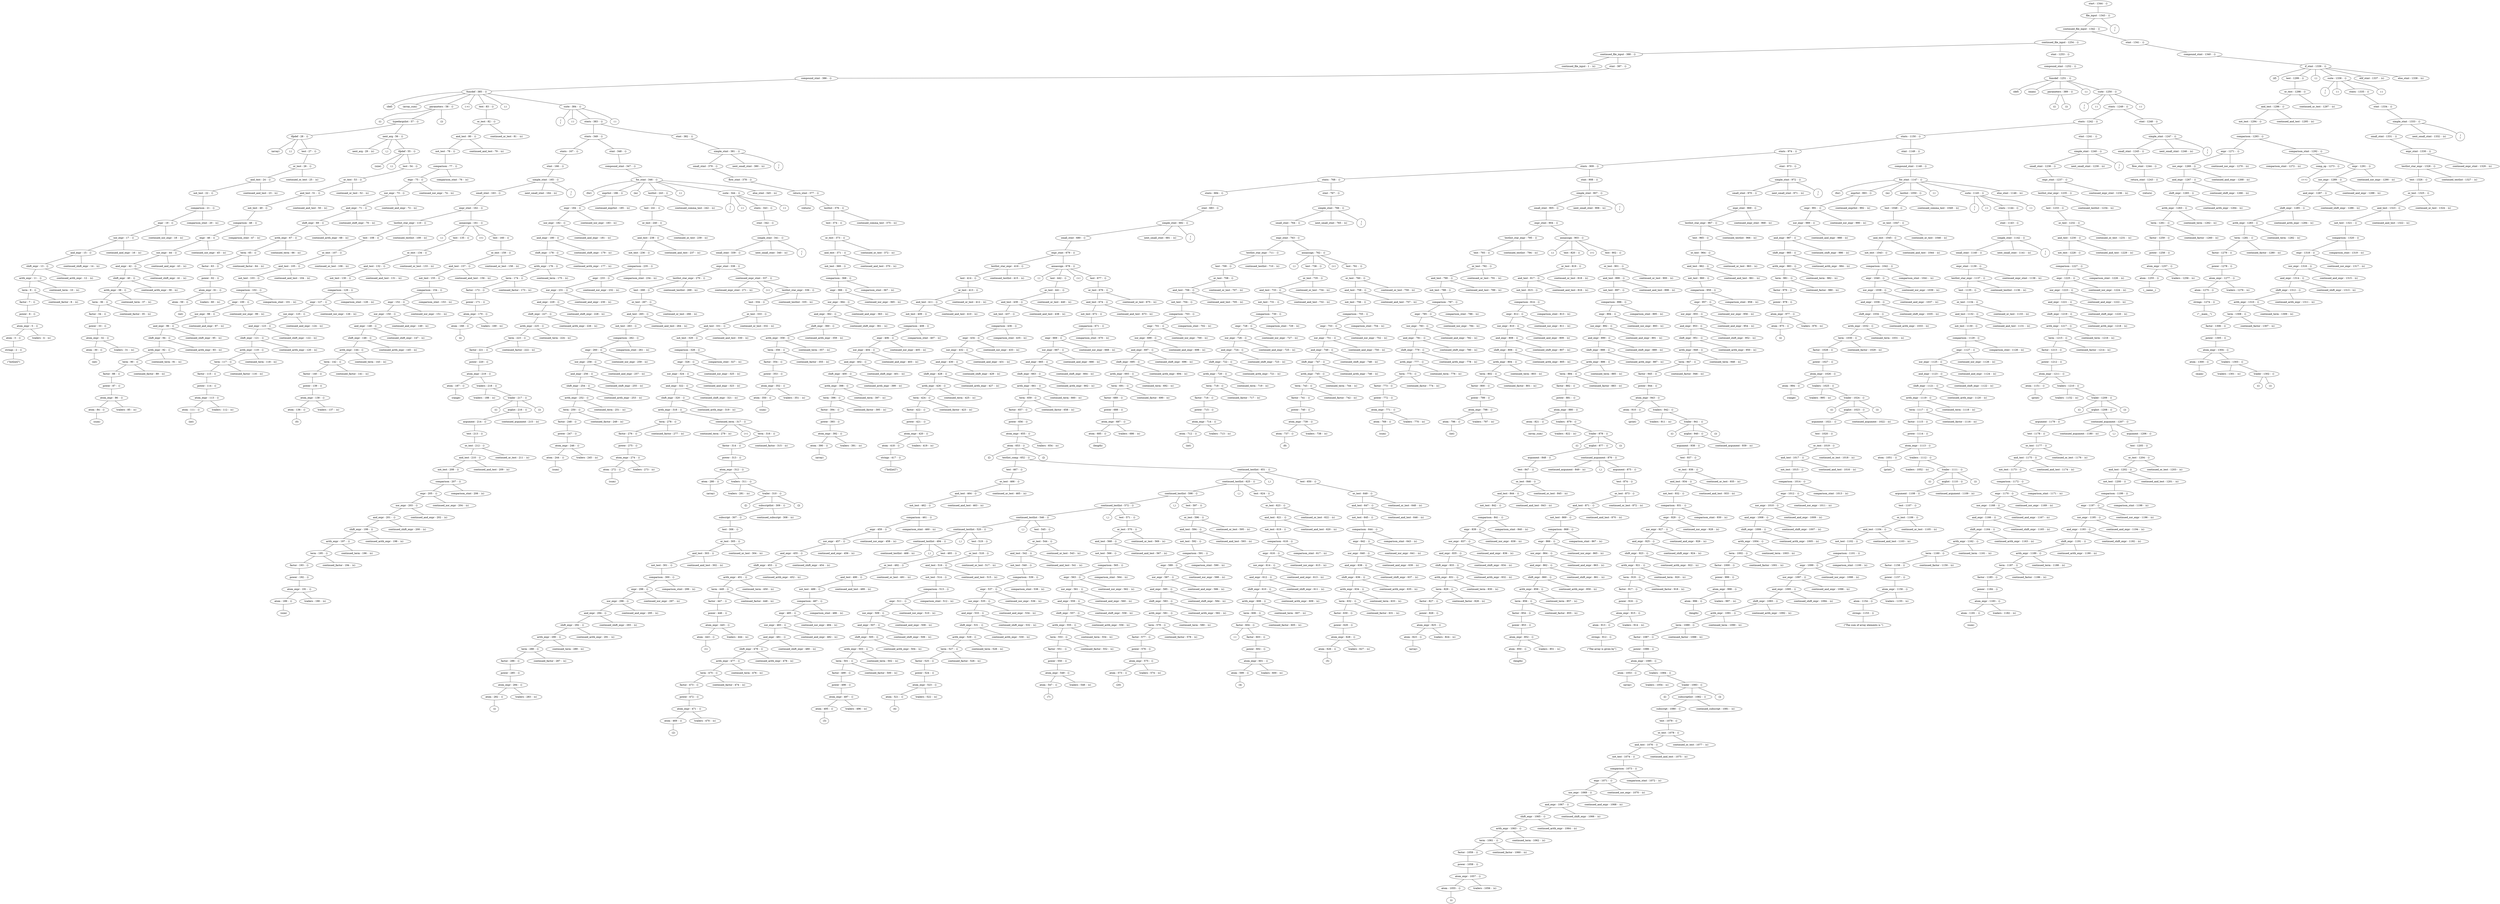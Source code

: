 Graph {
node1 [label="start - 1344 -  ()"];
node2 [label="file_input - 1343 -  ()"];
node3 [label="continued_file_input - 1342 -  ()"];
node4 [label="continued_file_input - 1254 -  ()"];
node5 [label="continued_file_input - 388 -  ()"];
node6 [label="continued_file_input - 1 -  (ε)"];
node7 [label="stmt - 387 -  ()"];
node8 [label="compound_stmt - 386 -  ()"];
node9 [label="funcdef - 385 -  ()"];
node10 [label=" (def)"];
node11 [label=" (array_sum)"];
node12 [label="parameters - 58 -  ()"];
node13 [label=" (()"];
node14 [label="typedargslist - 57 -  ()"];
node15 [label="tfpdef - 28 -  ()"];
node16 [label=" (array)"];
node17 [label=" (:)"];
node18 [label="test - 27 -  ()"];
node19 [label="or_test - 26 -  ()"];
node20 [label="and_test - 24 -  ()"];
node21 [label="not_test - 22 -  ()"];
node22 [label="comparison - 21 -  ()"];
node23 [label="expr - 19 -  ()"];
node24 [label="xor_expr - 17 -  ()"];
node25 [label="and_expr - 15 -  ()"];
node26 [label="shift_expr - 13 -  ()"];
node27 [label="arith_expr - 11 -  ()"];
node28 [label="term - 9 -  ()"];
node29 [label="factor - 7 -  ()"];
node30 [label="power - 6 -  ()"];
node31 [label="atom_expr - 5 -  ()"];
node32 [label="atom - 3 -  ()"];
node33 [label="strings - 2 -  ()"];
node34 [label=" (&quot;list[int]&quot;)"];
node35 [label="trailers - 4 -  (ε)"];
node36 [label="continued_factor - 8 -  (ε)"];
node37 [label="continued_term - 10 -  (ε)"];
node38 [label="continued_arith_expr - 12 -  (ε)"];
node39 [label="continued_shift_expr - 14 -  (ε)"];
node40 [label="continued_and_expr - 16 -  (ε)"];
node41 [label="continued_xor_expr - 18 -  (ε)"];
node42 [label="comparison_stmt - 20 -  (ε)"];
node43 [label="continued_and_test - 23 -  (ε)"];
node44 [label="continued_or_test - 25 -  (ε)"];
node45 [label="next_arg - 56 -  ()"];
node46 [label="next_arg - 29 -  (ε)"];
node47 [label=" (,)"];
node48 [label="tfpdef - 55 -  ()"];
node49 [label=" (size)"];
node50 [label=" (:)"];
node51 [label="test - 54 -  ()"];
node52 [label="or_test - 53 -  ()"];
node53 [label="and_test - 51 -  ()"];
node54 [label="not_test - 49 -  ()"];
node55 [label="comparison - 48 -  ()"];
node56 [label="expr - 46 -  ()"];
node57 [label="xor_expr - 44 -  ()"];
node58 [label="and_expr - 42 -  ()"];
node59 [label="shift_expr - 40 -  ()"];
node60 [label="arith_expr - 38 -  ()"];
node61 [label="term - 36 -  ()"];
node62 [label="factor - 34 -  ()"];
node63 [label="power - 33 -  ()"];
node64 [label="atom_expr - 32 -  ()"];
node65 [label="atom - 30 -  ()"];
node66 [label=" (int)"];
node67 [label="trailers - 31 -  (ε)"];
node68 [label="continued_factor - 35 -  (ε)"];
node69 [label="continued_term - 37 -  (ε)"];
node70 [label="continued_arith_expr - 39 -  (ε)"];
node71 [label="continued_shift_expr - 41 -  (ε)"];
node72 [label="continued_and_expr - 43 -  (ε)"];
node73 [label="continued_xor_expr - 45 -  (ε)"];
node74 [label="comparison_stmt - 47 -  (ε)"];
node75 [label="continued_and_test - 50 -  (ε)"];
node76 [label="continued_or_test - 52 -  (ε)"];
node77 [label=" ())"];
node78 [label=" (->)"];
node79 [label="test - 83 -  ()"];
node80 [label="or_test - 82 -  ()"];
node81 [label="and_test - 80 -  ()"];
node82 [label="not_test - 78 -  ()"];
node83 [label="comparison - 77 -  ()"];
node84 [label="expr - 75 -  ()"];
node85 [label="xor_expr - 73 -  ()"];
node86 [label="and_expr - 71 -  ()"];
node87 [label="shift_expr - 69 -  ()"];
node88 [label="arith_expr - 67 -  ()"];
node89 [label="term - 65 -  ()"];
node90 [label="factor - 63 -  ()"];
node91 [label="power - 62 -  ()"];
node92 [label="atom_expr - 61 -  ()"];
node93 [label="atom - 59 -  ()"];
node94 [label=" (int)"];
node95 [label="trailers - 60 -  (ε)"];
node96 [label="continued_factor - 64 -  (ε)"];
node97 [label="continued_term - 66 -  (ε)"];
node98 [label="continued_arith_expr - 68 -  (ε)"];
node99 [label="continued_shift_expr - 70 -  (ε)"];
node100 [label="continued_and_expr - 72 -  (ε)"];
node101 [label="continued_xor_expr - 74 -  (ε)"];
node102 [label="comparison_stmt - 76 -  (ε)"];
node103 [label="continued_and_test - 79 -  (ε)"];
node104 [label="continued_or_test - 81 -  (ε)"];
node105 [label=" (:)"];
node106 [label="suite - 384 -  ()"];
node107 [label=" (
)"];
node108 [label=" (-)"];
node109 [label="stmts - 383 -  ()"];
node110 [label="stmts - 349 -  ()"];
node111 [label="stmts - 167 -  ()"];
node112 [label="stmt - 166 -  ()"];
node113 [label="simple_stmt - 165 -  ()"];
node114 [label="small_stmt - 163 -  ()"];
node115 [label="expr_stmt - 162 -  ()"];
node116 [label="testlist_star_expr - 110 -  ()"];
node117 [label="test - 108 -  ()"];
node118 [label="or_test - 107 -  ()"];
node119 [label="and_test - 105 -  ()"];
node120 [label="not_test - 103 -  ()"];
node121 [label="comparison - 102 -  ()"];
node122 [label="expr - 100 -  ()"];
node123 [label="xor_expr - 98 -  ()"];
node124 [label="and_expr - 96 -  ()"];
node125 [label="shift_expr - 94 -  ()"];
node126 [label="arith_expr - 92 -  ()"];
node127 [label="term - 90 -  ()"];
node128 [label="factor - 88 -  ()"];
node129 [label="power - 87 -  ()"];
node130 [label="atom_expr - 86 -  ()"];
node131 [label="atom - 84 -  ()"];
node132 [label=" (sum)"];
node133 [label="trailers - 85 -  (ε)"];
node134 [label="continued_factor - 89 -  (ε)"];
node135 [label="continued_term - 91 -  (ε)"];
node136 [label="continued_arith_expr - 93 -  (ε)"];
node137 [label="continued_shift_expr - 95 -  (ε)"];
node138 [label="continued_and_expr - 97 -  (ε)"];
node139 [label="continued_xor_expr - 99 -  (ε)"];
node140 [label="comparison_stmt - 101 -  (ε)"];
node141 [label="continued_and_test - 104 -  (ε)"];
node142 [label="continued_or_test - 106 -  (ε)"];
node143 [label="continued_testlist - 109 -  (ε)"];
node144 [label="annassign - 161 -  ()"];
node145 [label=" (:)"];
node146 [label="test - 135 -  ()"];
node147 [label="or_test - 134 -  ()"];
node148 [label="and_test - 132 -  ()"];
node149 [label="not_test - 130 -  ()"];
node150 [label="comparison - 129 -  ()"];
node151 [label="expr - 127 -  ()"];
node152 [label="xor_expr - 125 -  ()"];
node153 [label="and_expr - 123 -  ()"];
node154 [label="shift_expr - 121 -  ()"];
node155 [label="arith_expr - 119 -  ()"];
node156 [label="term - 117 -  ()"];
node157 [label="factor - 115 -  ()"];
node158 [label="power - 114 -  ()"];
node159 [label="atom_expr - 113 -  ()"];
node160 [label="atom - 111 -  ()"];
node161 [label=" (int)"];
node162 [label="trailers - 112 -  (ε)"];
node163 [label="continued_factor - 116 -  (ε)"];
node164 [label="continued_term - 118 -  (ε)"];
node165 [label="continued_arith_expr - 120 -  (ε)"];
node166 [label="continued_shift_expr - 122 -  (ε)"];
node167 [label="continued_and_expr - 124 -  (ε)"];
node168 [label="continued_xor_expr - 126 -  (ε)"];
node169 [label="comparison_stmt - 128 -  (ε)"];
node170 [label="continued_and_test - 131 -  (ε)"];
node171 [label="continued_or_test - 133 -  (ε)"];
node172 [label=" (=)"];
node173 [label="test - 160 -  ()"];
node174 [label="or_test - 159 -  ()"];
node175 [label="and_test - 157 -  ()"];
node176 [label="not_test - 155 -  ()"];
node177 [label="comparison - 154 -  ()"];
node178 [label="expr - 152 -  ()"];
node179 [label="xor_expr - 150 -  ()"];
node180 [label="and_expr - 148 -  ()"];
node181 [label="shift_expr - 146 -  ()"];
node182 [label="arith_expr - 144 -  ()"];
node183 [label="term - 142 -  ()"];
node184 [label="factor - 140 -  ()"];
node185 [label="power - 139 -  ()"];
node186 [label="atom_expr - 138 -  ()"];
node187 [label="atom - 136 -  ()"];
node188 [label=" (0)"];
node189 [label="trailers - 137 -  (ε)"];
node190 [label="continued_factor - 141 -  (ε)"];
node191 [label="continued_term - 143 -  (ε)"];
node192 [label="continued_arith_expr - 145 -  (ε)"];
node193 [label="continued_shift_expr - 147 -  (ε)"];
node194 [label="continued_and_expr - 149 -  (ε)"];
node195 [label="continued_xor_expr - 151 -  (ε)"];
node196 [label="comparison_stmt - 153 -  (ε)"];
node197 [label="continued_and_test - 156 -  (ε)"];
node198 [label="continued_or_test - 158 -  (ε)"];
node199 [label="next_small_stmt - 164 -  (ε)"];
node200 [label=" (
)"];
node201 [label="stmt - 348 -  ()"];
node202 [label="compound_stmt - 347 -  ()"];
node203 [label="for_stmt - 346 -  ()"];
node204 [label=" (for)"];
node205 [label="exprlist - 186 -  ()"];
node206 [label="expr - 184 -  ()"];
node207 [label="xor_expr - 182 -  ()"];
node208 [label="and_expr - 180 -  ()"];
node209 [label="shift_expr - 178 -  ()"];
node210 [label="arith_expr - 176 -  ()"];
node211 [label="term - 174 -  ()"];
node212 [label="factor - 172 -  ()"];
node213 [label="power - 171 -  ()"];
node214 [label="atom_expr - 170 -  ()"];
node215 [label="atom - 168 -  ()"];
node216 [label=" (i)"];
node217 [label="trailers - 169 -  (ε)"];
node218 [label="continued_factor - 173 -  (ε)"];
node219 [label="continued_term - 175 -  (ε)"];
node220 [label="continued_arith_expr - 177 -  (ε)"];
node221 [label="continued_shift_expr - 179 -  (ε)"];
node222 [label="continued_and_expr - 181 -  (ε)"];
node223 [label="continued_xor_expr - 183 -  (ε)"];
node224 [label="continued_exprlist - 185 -  (ε)"];
node225 [label=" (in)"];
node226 [label="testlist - 243 -  ()"];
node227 [label="test - 241 -  ()"];
node228 [label="or_test - 240 -  ()"];
node229 [label="and_test - 238 -  ()"];
node230 [label="not_test - 236 -  ()"];
node231 [label="comparison - 235 -  ()"];
node232 [label="expr - 233 -  ()"];
node233 [label="xor_expr - 231 -  ()"];
node234 [label="and_expr - 229 -  ()"];
node235 [label="shift_expr - 227 -  ()"];
node236 [label="arith_expr - 225 -  ()"];
node237 [label="term - 223 -  ()"];
node238 [label="factor - 221 -  ()"];
node239 [label="power - 220 -  ()"];
node240 [label="atom_expr - 219 -  ()"];
node241 [label="atom - 187 -  ()"];
node242 [label=" (range)"];
node243 [label="trailers - 218 -  ()"];
node244 [label="trailers - 188 -  (ε)"];
node245 [label="trailer - 217 -  ()"];
node246 [label=" (()"];
node247 [label="arglist - 216 -  ()"];
node248 [label="argument - 214 -  ()"];
node249 [label="test - 213 -  ()"];
node250 [label="or_test - 212 -  ()"];
node251 [label="and_test - 210 -  ()"];
node252 [label="not_test - 208 -  ()"];
node253 [label="comparison - 207 -  ()"];
node254 [label="expr - 205 -  ()"];
node255 [label="xor_expr - 203 -  ()"];
node256 [label="and_expr - 201 -  ()"];
node257 [label="shift_expr - 199 -  ()"];
node258 [label="arith_expr - 197 -  ()"];
node259 [label="term - 195 -  ()"];
node260 [label="factor - 193 -  ()"];
node261 [label="power - 192 -  ()"];
node262 [label="atom_expr - 191 -  ()"];
node263 [label="atom - 189 -  ()"];
node264 [label=" (size)"];
node265 [label="trailers - 190 -  (ε)"];
node266 [label="continued_factor - 194 -  (ε)"];
node267 [label="continued_term - 196 -  (ε)"];
node268 [label="continued_arith_expr - 198 -  (ε)"];
node269 [label="continued_shift_expr - 200 -  (ε)"];
node270 [label="continued_and_expr - 202 -  (ε)"];
node271 [label="continued_xor_expr - 204 -  (ε)"];
node272 [label="comparison_stmt - 206 -  (ε)"];
node273 [label="continued_and_test - 209 -  (ε)"];
node274 [label="continued_or_test - 211 -  (ε)"];
node275 [label="continued_argument - 215 -  (ε)"];
node276 [label=" ())"];
node277 [label="continued_factor - 222 -  (ε)"];
node278 [label="continued_term - 224 -  (ε)"];
node279 [label="continued_arith_expr - 226 -  (ε)"];
node280 [label="continued_shift_expr - 228 -  (ε)"];
node281 [label="continued_and_expr - 230 -  (ε)"];
node282 [label="continued_xor_expr - 232 -  (ε)"];
node283 [label="comparison_stmt - 234 -  (ε)"];
node284 [label="continued_and_test - 237 -  (ε)"];
node285 [label="continued_or_test - 239 -  (ε)"];
node286 [label="continued_comma_test - 242 -  (ε)"];
node287 [label=" (:)"];
node288 [label="suite - 344 -  ()"];
node289 [label=" (
)"];
node290 [label=" (-)"];
node291 [label="stmts - 343 -  ()"];
node292 [label="stmt - 342 -  ()"];
node293 [label="simple_stmt - 341 -  ()"];
node294 [label="small_stmt - 339 -  ()"];
node295 [label="expr_stmt - 338 -  ()"];
node296 [label="testlist_star_expr - 270 -  ()"];
node297 [label="test - 268 -  ()"];
node298 [label="or_test - 267 -  ()"];
node299 [label="and_test - 265 -  ()"];
node300 [label="not_test - 263 -  ()"];
node301 [label="comparison - 262 -  ()"];
node302 [label="expr - 260 -  ()"];
node303 [label="xor_expr - 258 -  ()"];
node304 [label="and_expr - 256 -  ()"];
node305 [label="shift_expr - 254 -  ()"];
node306 [label="arith_expr - 252 -  ()"];
node307 [label="term - 250 -  ()"];
node308 [label="factor - 248 -  ()"];
node309 [label="power - 247 -  ()"];
node310 [label="atom_expr - 246 -  ()"];
node311 [label="atom - 244 -  ()"];
node312 [label=" (sum)"];
node313 [label="trailers - 245 -  (ε)"];
node314 [label="continued_factor - 249 -  (ε)"];
node315 [label="continued_term - 251 -  (ε)"];
node316 [label="continued_arith_expr - 253 -  (ε)"];
node317 [label="continued_shift_expr - 255 -  (ε)"];
node318 [label="continued_and_expr - 257 -  (ε)"];
node319 [label="continued_xor_expr - 259 -  (ε)"];
node320 [label="comparison_stmt - 261 -  (ε)"];
node321 [label="continued_and_test - 264 -  (ε)"];
node322 [label="continued_or_test - 266 -  (ε)"];
node323 [label="continued_testlist - 269 -  (ε)"];
node324 [label="continued_expr_stmt - 337 -  ()"];
node325 [label="continued_expr_stmt - 271 -  (ε)"];
node326 [label=" (=)"];
node327 [label="testlist_star_expr - 336 -  ()"];
node328 [label="test - 334 -  ()"];
node329 [label="or_test - 333 -  ()"];
node330 [label="and_test - 331 -  ()"];
node331 [label="not_test - 329 -  ()"];
node332 [label="comparison - 328 -  ()"];
node333 [label="expr - 326 -  ()"];
node334 [label="xor_expr - 324 -  ()"];
node335 [label="and_expr - 322 -  ()"];
node336 [label="shift_expr - 320 -  ()"];
node337 [label="arith_expr - 318 -  ()"];
node338 [label="term - 278 -  ()"];
node339 [label="factor - 276 -  ()"];
node340 [label="power - 275 -  ()"];
node341 [label="atom_expr - 274 -  ()"];
node342 [label="atom - 272 -  ()"];
node343 [label=" (sum)"];
node344 [label="trailers - 273 -  (ε)"];
node345 [label="continued_factor - 277 -  (ε)"];
node346 [label="continued_term - 317 -  ()"];
node347 [label="continued_term - 279 -  (ε)"];
node348 [label=" (+)"];
node349 [label="term - 316 -  ()"];
node350 [label="factor - 314 -  ()"];
node351 [label="power - 313 -  ()"];
node352 [label="atom_expr - 312 -  ()"];
node353 [label="atom - 280 -  ()"];
node354 [label=" (array)"];
node355 [label="trailers - 311 -  ()"];
node356 [label="trailers - 281 -  (ε)"];
node357 [label="trailer - 310 -  ()"];
node358 [label=" ([)"];
node359 [label="subscriptlist - 309 -  ()"];
node360 [label="subscript - 307 -  ()"];
node361 [label="test - 306 -  ()"];
node362 [label="or_test - 305 -  ()"];
node363 [label="and_test - 303 -  ()"];
node364 [label="not_test - 301 -  ()"];
node365 [label="comparison - 300 -  ()"];
node366 [label="expr - 298 -  ()"];
node367 [label="xor_expr - 296 -  ()"];
node368 [label="and_expr - 294 -  ()"];
node369 [label="shift_expr - 292 -  ()"];
node370 [label="arith_expr - 290 -  ()"];
node371 [label="term - 288 -  ()"];
node372 [label="factor - 286 -  ()"];
node373 [label="power - 285 -  ()"];
node374 [label="atom_expr - 284 -  ()"];
node375 [label="atom - 282 -  ()"];
node376 [label=" (i)"];
node377 [label="trailers - 283 -  (ε)"];
node378 [label="continued_factor - 287 -  (ε)"];
node379 [label="continued_term - 289 -  (ε)"];
node380 [label="continued_arith_expr - 291 -  (ε)"];
node381 [label="continued_shift_expr - 293 -  (ε)"];
node382 [label="continued_and_expr - 295 -  (ε)"];
node383 [label="continued_xor_expr - 297 -  (ε)"];
node384 [label="comparison_stmt - 299 -  (ε)"];
node385 [label="continued_and_test - 302 -  (ε)"];
node386 [label="continued_or_test - 304 -  (ε)"];
node387 [label="continued_subscript - 308 -  (ε)"];
node388 [label=" (])"];
node389 [label="continued_factor - 315 -  (ε)"];
node390 [label="continued_arith_expr - 319 -  (ε)"];
node391 [label="continued_shift_expr - 321 -  (ε)"];
node392 [label="continued_and_expr - 323 -  (ε)"];
node393 [label="continued_xor_expr - 325 -  (ε)"];
node394 [label="comparison_stmt - 327 -  (ε)"];
node395 [label="continued_and_test - 330 -  (ε)"];
node396 [label="continued_or_test - 332 -  (ε)"];
node397 [label="continued_testlist - 335 -  (ε)"];
node398 [label="next_small_stmt - 340 -  (ε)"];
node399 [label=" (
)"];
node400 [label=" (-)"];
node401 [label="else_stmt - 345 -  (ε)"];
node402 [label="stmt - 382 -  ()"];
node403 [label="simple_stmt - 381 -  ()"];
node404 [label="small_stmt - 379 -  ()"];
node405 [label="flow_stmt - 378 -  ()"];
node406 [label="return_stmt - 377 -  ()"];
node407 [label=" (return)"];
node408 [label="testlist - 376 -  ()"];
node409 [label="test - 374 -  ()"];
node410 [label="or_test - 373 -  ()"];
node411 [label="and_test - 371 -  ()"];
node412 [label="not_test - 369 -  ()"];
node413 [label="comparison - 368 -  ()"];
node414 [label="expr - 366 -  ()"];
node415 [label="xor_expr - 364 -  ()"];
node416 [label="and_expr - 362 -  ()"];
node417 [label="shift_expr - 360 -  ()"];
node418 [label="arith_expr - 358 -  ()"];
node419 [label="term - 356 -  ()"];
node420 [label="factor - 354 -  ()"];
node421 [label="power - 353 -  ()"];
node422 [label="atom_expr - 352 -  ()"];
node423 [label="atom - 350 -  ()"];
node424 [label=" (sum)"];
node425 [label="trailers - 351 -  (ε)"];
node426 [label="continued_factor - 355 -  (ε)"];
node427 [label="continued_term - 357 -  (ε)"];
node428 [label="continued_arith_expr - 359 -  (ε)"];
node429 [label="continued_shift_expr - 361 -  (ε)"];
node430 [label="continued_and_expr - 363 -  (ε)"];
node431 [label="continued_xor_expr - 365 -  (ε)"];
node432 [label="comparison_stmt - 367 -  (ε)"];
node433 [label="continued_and_test - 370 -  (ε)"];
node434 [label="continued_or_test - 372 -  (ε)"];
node435 [label="continued_comma_test - 375 -  (ε)"];
node436 [label="next_small_stmt - 380 -  (ε)"];
node437 [label=" (
)"];
node438 [label=" (-)"];
node439 [label="stmt - 1253 -  ()"];
node440 [label="compound_stmt - 1252 -  ()"];
node441 [label="funcdef - 1251 -  ()"];
node442 [label=" (def)"];
node443 [label=" (main)"];
node444 [label="parameters - 389 -  ()"];
node445 [label=" (()"];
node446 [label=" ())"];
node447 [label=" (:)"];
node448 [label="suite - 1250 -  ()"];
node449 [label=" (
)"];
node450 [label=" (-)"];
node451 [label="stmts - 1249 -  ()"];
node452 [label="stmts - 1242 -  ()"];
node453 [label="stmts - 1150 -  ()"];
node454 [label="stmts - 974 -  ()"];
node455 [label="stmts - 909 -  ()"];
node456 [label="stmts - 768 -  ()"];
node457 [label="stmts - 684 -  ()"];
node458 [label="stmt - 683 -  ()"];
node459 [label="simple_stmt - 682 -  ()"];
node460 [label="small_stmt - 680 -  ()"];
node461 [label="expr_stmt - 679 -  ()"];
node462 [label="testlist_star_expr - 416 -  ()"];
node463 [label="test - 414 -  ()"];
node464 [label="or_test - 413 -  ()"];
node465 [label="and_test - 411 -  ()"];
node466 [label="not_test - 409 -  ()"];
node467 [label="comparison - 408 -  ()"];
node468 [label="expr - 406 -  ()"];
node469 [label="xor_expr - 404 -  ()"];
node470 [label="and_expr - 402 -  ()"];
node471 [label="shift_expr - 400 -  ()"];
node472 [label="arith_expr - 398 -  ()"];
node473 [label="term - 396 -  ()"];
node474 [label="factor - 394 -  ()"];
node475 [label="power - 393 -  ()"];
node476 [label="atom_expr - 392 -  ()"];
node477 [label="atom - 390 -  ()"];
node478 [label=" (array)"];
node479 [label="trailers - 391 -  (ε)"];
node480 [label="continued_factor - 395 -  (ε)"];
node481 [label="continued_term - 397 -  (ε)"];
node482 [label="continued_arith_expr - 399 -  (ε)"];
node483 [label="continued_shift_expr - 401 -  (ε)"];
node484 [label="continued_and_expr - 403 -  (ε)"];
node485 [label="continued_xor_expr - 405 -  (ε)"];
node486 [label="comparison_stmt - 407 -  (ε)"];
node487 [label="continued_and_test - 410 -  (ε)"];
node488 [label="continued_or_test - 412 -  (ε)"];
node489 [label="continued_testlist - 415 -  (ε)"];
node490 [label="annassign - 678 -  ()"];
node491 [label=" (:)"];
node492 [label="test - 442 -  ()"];
node493 [label="or_test - 441 -  ()"];
node494 [label="and_test - 439 -  ()"];
node495 [label="not_test - 437 -  ()"];
node496 [label="comparison - 436 -  ()"];
node497 [label="expr - 434 -  ()"];
node498 [label="xor_expr - 432 -  ()"];
node499 [label="and_expr - 430 -  ()"];
node500 [label="shift_expr - 428 -  ()"];
node501 [label="arith_expr - 426 -  ()"];
node502 [label="term - 424 -  ()"];
node503 [label="factor - 422 -  ()"];
node504 [label="power - 421 -  ()"];
node505 [label="atom_expr - 420 -  ()"];
node506 [label="atom - 418 -  ()"];
node507 [label="strings - 417 -  ()"];
node508 [label=" (&quot;list[int]&quot;)"];
node509 [label="trailers - 419 -  (ε)"];
node510 [label="continued_factor - 423 -  (ε)"];
node511 [label="continued_term - 425 -  (ε)"];
node512 [label="continued_arith_expr - 427 -  (ε)"];
node513 [label="continued_shift_expr - 429 -  (ε)"];
node514 [label="continued_and_expr - 431 -  (ε)"];
node515 [label="continued_xor_expr - 433 -  (ε)"];
node516 [label="comparison_stmt - 435 -  (ε)"];
node517 [label="continued_and_test - 438 -  (ε)"];
node518 [label="continued_or_test - 440 -  (ε)"];
node519 [label=" (=)"];
node520 [label="test - 677 -  ()"];
node521 [label="or_test - 676 -  ()"];
node522 [label="and_test - 674 -  ()"];
node523 [label="not_test - 672 -  ()"];
node524 [label="comparison - 671 -  ()"];
node525 [label="expr - 669 -  ()"];
node526 [label="xor_expr - 667 -  ()"];
node527 [label="and_expr - 665 -  ()"];
node528 [label="shift_expr - 663 -  ()"];
node529 [label="arith_expr - 661 -  ()"];
node530 [label="term - 659 -  ()"];
node531 [label="factor - 657 -  ()"];
node532 [label="power - 656 -  ()"];
node533 [label="atom_expr - 655 -  ()"];
node534 [label="atom - 653 -  ()"];
node535 [label=" ([)"];
node536 [label="testlist_comp - 652 -  ()"];
node537 [label="test - 467 -  ()"];
node538 [label="or_test - 466 -  ()"];
node539 [label="and_test - 464 -  ()"];
node540 [label="not_test - 462 -  ()"];
node541 [label="comparison - 461 -  ()"];
node542 [label="expr - 459 -  ()"];
node543 [label="xor_expr - 457 -  ()"];
node544 [label="and_expr - 455 -  ()"];
node545 [label="shift_expr - 453 -  ()"];
node546 [label="arith_expr - 451 -  ()"];
node547 [label="term - 449 -  ()"];
node548 [label="factor - 447 -  ()"];
node549 [label="power - 446 -  ()"];
node550 [label="atom_expr - 445 -  ()"];
node551 [label="atom - 443 -  ()"];
node552 [label=" (1)"];
node553 [label="trailers - 444 -  (ε)"];
node554 [label="continued_factor - 448 -  (ε)"];
node555 [label="continued_term - 450 -  (ε)"];
node556 [label="continued_arith_expr - 452 -  (ε)"];
node557 [label="continued_shift_expr - 454 -  (ε)"];
node558 [label="continued_and_expr - 456 -  (ε)"];
node559 [label="continued_xor_expr - 458 -  (ε)"];
node560 [label="comparison_stmt - 460 -  (ε)"];
node561 [label="continued_and_test - 463 -  (ε)"];
node562 [label="continued_or_test - 465 -  (ε)"];
node563 [label="continued_testlist - 651 -  ()"];
node564 [label="continued_testlist - 625 -  ()"];
node565 [label="continued_testlist - 598 -  ()"];
node566 [label="continued_testlist - 572 -  ()"];
node567 [label="continued_testlist - 546 -  ()"];
node568 [label="continued_testlist - 520 -  ()"];
node569 [label="continued_testlist - 494 -  ()"];
node570 [label="continued_testlist - 468 -  (ε)"];
node571 [label=" (,)"];
node572 [label="test - 493 -  ()"];
node573 [label="or_test - 492 -  ()"];
node574 [label="and_test - 490 -  ()"];
node575 [label="not_test - 488 -  ()"];
node576 [label="comparison - 487 -  ()"];
node577 [label="expr - 485 -  ()"];
node578 [label="xor_expr - 483 -  ()"];
node579 [label="and_expr - 481 -  ()"];
node580 [label="shift_expr - 479 -  ()"];
node581 [label="arith_expr - 477 -  ()"];
node582 [label="term - 475 -  ()"];
node583 [label="factor - 473 -  ()"];
node584 [label="power - 472 -  ()"];
node585 [label="atom_expr - 471 -  ()"];
node586 [label="atom - 469 -  ()"];
node587 [label=" (2)"];
node588 [label="trailers - 470 -  (ε)"];
node589 [label="continued_factor - 474 -  (ε)"];
node590 [label="continued_term - 476 -  (ε)"];
node591 [label="continued_arith_expr - 478 -  (ε)"];
node592 [label="continued_shift_expr - 480 -  (ε)"];
node593 [label="continued_and_expr - 482 -  (ε)"];
node594 [label="continued_xor_expr - 484 -  (ε)"];
node595 [label="comparison_stmt - 486 -  (ε)"];
node596 [label="continued_and_test - 489 -  (ε)"];
node597 [label="continued_or_test - 491 -  (ε)"];
node598 [label=" (,)"];
node599 [label="test - 519 -  ()"];
node600 [label="or_test - 518 -  ()"];
node601 [label="and_test - 516 -  ()"];
node602 [label="not_test - 514 -  ()"];
node603 [label="comparison - 513 -  ()"];
node604 [label="expr - 511 -  ()"];
node605 [label="xor_expr - 509 -  ()"];
node606 [label="and_expr - 507 -  ()"];
node607 [label="shift_expr - 505 -  ()"];
node608 [label="arith_expr - 503 -  ()"];
node609 [label="term - 501 -  ()"];
node610 [label="factor - 499 -  ()"];
node611 [label="power - 498 -  ()"];
node612 [label="atom_expr - 497 -  ()"];
node613 [label="atom - 495 -  ()"];
node614 [label=" (3)"];
node615 [label="trailers - 496 -  (ε)"];
node616 [label="continued_factor - 500 -  (ε)"];
node617 [label="continued_term - 502 -  (ε)"];
node618 [label="continued_arith_expr - 504 -  (ε)"];
node619 [label="continued_shift_expr - 506 -  (ε)"];
node620 [label="continued_and_expr - 508 -  (ε)"];
node621 [label="continued_xor_expr - 510 -  (ε)"];
node622 [label="comparison_stmt - 512 -  (ε)"];
node623 [label="continued_and_test - 515 -  (ε)"];
node624 [label="continued_or_test - 517 -  (ε)"];
node625 [label=" (,)"];
node626 [label="test - 545 -  ()"];
node627 [label="or_test - 544 -  ()"];
node628 [label="and_test - 542 -  ()"];
node629 [label="not_test - 540 -  ()"];
node630 [label="comparison - 539 -  ()"];
node631 [label="expr - 537 -  ()"];
node632 [label="xor_expr - 535 -  ()"];
node633 [label="and_expr - 533 -  ()"];
node634 [label="shift_expr - 531 -  ()"];
node635 [label="arith_expr - 529 -  ()"];
node636 [label="term - 527 -  ()"];
node637 [label="factor - 525 -  ()"];
node638 [label="power - 524 -  ()"];
node639 [label="atom_expr - 523 -  ()"];
node640 [label="atom - 521 -  ()"];
node641 [label=" (4)"];
node642 [label="trailers - 522 -  (ε)"];
node643 [label="continued_factor - 526 -  (ε)"];
node644 [label="continued_term - 528 -  (ε)"];
node645 [label="continued_arith_expr - 530 -  (ε)"];
node646 [label="continued_shift_expr - 532 -  (ε)"];
node647 [label="continued_and_expr - 534 -  (ε)"];
node648 [label="continued_xor_expr - 536 -  (ε)"];
node649 [label="comparison_stmt - 538 -  (ε)"];
node650 [label="continued_and_test - 541 -  (ε)"];
node651 [label="continued_or_test - 543 -  (ε)"];
node652 [label=" (,)"];
node653 [label="test - 571 -  ()"];
node654 [label="or_test - 570 -  ()"];
node655 [label="and_test - 568 -  ()"];
node656 [label="not_test - 566 -  ()"];
node657 [label="comparison - 565 -  ()"];
node658 [label="expr - 563 -  ()"];
node659 [label="xor_expr - 561 -  ()"];
node660 [label="and_expr - 559 -  ()"];
node661 [label="shift_expr - 557 -  ()"];
node662 [label="arith_expr - 555 -  ()"];
node663 [label="term - 553 -  ()"];
node664 [label="factor - 551 -  ()"];
node665 [label="power - 550 -  ()"];
node666 [label="atom_expr - 549 -  ()"];
node667 [label="atom - 547 -  ()"];
node668 [label=" (7)"];
node669 [label="trailers - 548 -  (ε)"];
node670 [label="continued_factor - 552 -  (ε)"];
node671 [label="continued_term - 554 -  (ε)"];
node672 [label="continued_arith_expr - 556 -  (ε)"];
node673 [label="continued_shift_expr - 558 -  (ε)"];
node674 [label="continued_and_expr - 560 -  (ε)"];
node675 [label="continued_xor_expr - 562 -  (ε)"];
node676 [label="comparison_stmt - 564 -  (ε)"];
node677 [label="continued_and_test - 567 -  (ε)"];
node678 [label="continued_or_test - 569 -  (ε)"];
node679 [label=" (,)"];
node680 [label="test - 597 -  ()"];
node681 [label="or_test - 596 -  ()"];
node682 [label="and_test - 594 -  ()"];
node683 [label="not_test - 592 -  ()"];
node684 [label="comparison - 591 -  ()"];
node685 [label="expr - 589 -  ()"];
node686 [label="xor_expr - 587 -  ()"];
node687 [label="and_expr - 585 -  ()"];
node688 [label="shift_expr - 583 -  ()"];
node689 [label="arith_expr - 581 -  ()"];
node690 [label="term - 579 -  ()"];
node691 [label="factor - 577 -  ()"];
node692 [label="power - 576 -  ()"];
node693 [label="atom_expr - 575 -  ()"];
node694 [label="atom - 573 -  ()"];
node695 [label=" (20)"];
node696 [label="trailers - 574 -  (ε)"];
node697 [label="continued_factor - 578 -  (ε)"];
node698 [label="continued_term - 580 -  (ε)"];
node699 [label="continued_arith_expr - 582 -  (ε)"];
node700 [label="continued_shift_expr - 584 -  (ε)"];
node701 [label="continued_and_expr - 586 -  (ε)"];
node702 [label="continued_xor_expr - 588 -  (ε)"];
node703 [label="comparison_stmt - 590 -  (ε)"];
node704 [label="continued_and_test - 593 -  (ε)"];
node705 [label="continued_or_test - 595 -  (ε)"];
node706 [label=" (,)"];
node707 [label="test - 624 -  ()"];
node708 [label="or_test - 623 -  ()"];
node709 [label="and_test - 621 -  ()"];
node710 [label="not_test - 619 -  ()"];
node711 [label="comparison - 618 -  ()"];
node712 [label="expr - 616 -  ()"];
node713 [label="xor_expr - 614 -  ()"];
node714 [label="and_expr - 612 -  ()"];
node715 [label="shift_expr - 610 -  ()"];
node716 [label="arith_expr - 608 -  ()"];
node717 [label="term - 606 -  ()"];
node718 [label="factor - 604 -  ()"];
node719 [label=" (-)"];
node720 [label="factor - 603 -  ()"];
node721 [label="power - 602 -  ()"];
node722 [label="atom_expr - 601 -  ()"];
node723 [label="atom - 599 -  ()"];
node724 [label=" (4)"];
node725 [label="trailers - 600 -  (ε)"];
node726 [label="continued_factor - 605 -  (ε)"];
node727 [label="continued_term - 607 -  (ε)"];
node728 [label="continued_arith_expr - 609 -  (ε)"];
node729 [label="continued_shift_expr - 611 -  (ε)"];
node730 [label="continued_and_expr - 613 -  (ε)"];
node731 [label="continued_xor_expr - 615 -  (ε)"];
node732 [label="comparison_stmt - 617 -  (ε)"];
node733 [label="continued_and_test - 620 -  (ε)"];
node734 [label="continued_or_test - 622 -  (ε)"];
node735 [label=" (,)"];
node736 [label="test - 650 -  ()"];
node737 [label="or_test - 649 -  ()"];
node738 [label="and_test - 647 -  ()"];
node739 [label="not_test - 645 -  ()"];
node740 [label="comparison - 644 -  ()"];
node741 [label="expr - 642 -  ()"];
node742 [label="xor_expr - 640 -  ()"];
node743 [label="and_expr - 638 -  ()"];
node744 [label="shift_expr - 636 -  ()"];
node745 [label="arith_expr - 634 -  ()"];
node746 [label="term - 632 -  ()"];
node747 [label="factor - 630 -  ()"];
node748 [label="power - 629 -  ()"];
node749 [label="atom_expr - 628 -  ()"];
node750 [label="atom - 626 -  ()"];
node751 [label=" (5)"];
node752 [label="trailers - 627 -  (ε)"];
node753 [label="continued_factor - 631 -  (ε)"];
node754 [label="continued_term - 633 -  (ε)"];
node755 [label="continued_arith_expr - 635 -  (ε)"];
node756 [label="continued_shift_expr - 637 -  (ε)"];
node757 [label="continued_and_expr - 639 -  (ε)"];
node758 [label="continued_xor_expr - 641 -  (ε)"];
node759 [label="comparison_stmt - 643 -  (ε)"];
node760 [label="continued_and_test - 646 -  (ε)"];
node761 [label="continued_or_test - 648 -  (ε)"];
node762 [label=" (])"];
node763 [label="trailers - 654 -  (ε)"];
node764 [label="continued_factor - 658 -  (ε)"];
node765 [label="continued_term - 660 -  (ε)"];
node766 [label="continued_arith_expr - 662 -  (ε)"];
node767 [label="continued_shift_expr - 664 -  (ε)"];
node768 [label="continued_and_expr - 666 -  (ε)"];
node769 [label="continued_xor_expr - 668 -  (ε)"];
node770 [label="comparison_stmt - 670 -  (ε)"];
node771 [label="continued_and_test - 673 -  (ε)"];
node772 [label="continued_or_test - 675 -  (ε)"];
node773 [label="next_small_stmt - 681 -  (ε)"];
node774 [label=" (
)"];
node775 [label="stmt - 767 -  ()"];
node776 [label="simple_stmt - 766 -  ()"];
node777 [label="small_stmt - 764 -  ()"];
node778 [label="expr_stmt - 763 -  ()"];
node779 [label="testlist_star_expr - 711 -  ()"];
node780 [label="test - 709 -  ()"];
node781 [label="or_test - 708 -  ()"];
node782 [label="and_test - 706 -  ()"];
node783 [label="not_test - 704 -  ()"];
node784 [label="comparison - 703 -  ()"];
node785 [label="expr - 701 -  ()"];
node786 [label="xor_expr - 699 -  ()"];
node787 [label="and_expr - 697 -  ()"];
node788 [label="shift_expr - 695 -  ()"];
node789 [label="arith_expr - 693 -  ()"];
node790 [label="term - 691 -  ()"];
node791 [label="factor - 689 -  ()"];
node792 [label="power - 688 -  ()"];
node793 [label="atom_expr - 687 -  ()"];
node794 [label="atom - 685 -  ()"];
node795 [label=" (length)"];
node796 [label="trailers - 686 -  (ε)"];
node797 [label="continued_factor - 690 -  (ε)"];
node798 [label="continued_term - 692 -  (ε)"];
node799 [label="continued_arith_expr - 694 -  (ε)"];
node800 [label="continued_shift_expr - 696 -  (ε)"];
node801 [label="continued_and_expr - 698 -  (ε)"];
node802 [label="continued_xor_expr - 700 -  (ε)"];
node803 [label="comparison_stmt - 702 -  (ε)"];
node804 [label="continued_and_test - 705 -  (ε)"];
node805 [label="continued_or_test - 707 -  (ε)"];
node806 [label="continued_testlist - 710 -  (ε)"];
node807 [label="annassign - 762 -  ()"];
node808 [label=" (:)"];
node809 [label="test - 736 -  ()"];
node810 [label="or_test - 735 -  ()"];
node811 [label="and_test - 733 -  ()"];
node812 [label="not_test - 731 -  ()"];
node813 [label="comparison - 730 -  ()"];
node814 [label="expr - 728 -  ()"];
node815 [label="xor_expr - 726 -  ()"];
node816 [label="and_expr - 724 -  ()"];
node817 [label="shift_expr - 722 -  ()"];
node818 [label="arith_expr - 720 -  ()"];
node819 [label="term - 718 -  ()"];
node820 [label="factor - 716 -  ()"];
node821 [label="power - 715 -  ()"];
node822 [label="atom_expr - 714 -  ()"];
node823 [label="atom - 712 -  ()"];
node824 [label=" (int)"];
node825 [label="trailers - 713 -  (ε)"];
node826 [label="continued_factor - 717 -  (ε)"];
node827 [label="continued_term - 719 -  (ε)"];
node828 [label="continued_arith_expr - 721 -  (ε)"];
node829 [label="continued_shift_expr - 723 -  (ε)"];
node830 [label="continued_and_expr - 725 -  (ε)"];
node831 [label="continued_xor_expr - 727 -  (ε)"];
node832 [label="comparison_stmt - 729 -  (ε)"];
node833 [label="continued_and_test - 732 -  (ε)"];
node834 [label="continued_or_test - 734 -  (ε)"];
node835 [label=" (=)"];
node836 [label="test - 761 -  ()"];
node837 [label="or_test - 760 -  ()"];
node838 [label="and_test - 758 -  ()"];
node839 [label="not_test - 756 -  ()"];
node840 [label="comparison - 755 -  ()"];
node841 [label="expr - 753 -  ()"];
node842 [label="xor_expr - 751 -  ()"];
node843 [label="and_expr - 749 -  ()"];
node844 [label="shift_expr - 747 -  ()"];
node845 [label="arith_expr - 745 -  ()"];
node846 [label="term - 743 -  ()"];
node847 [label="factor - 741 -  ()"];
node848 [label="power - 740 -  ()"];
node849 [label="atom_expr - 739 -  ()"];
node850 [label="atom - 737 -  ()"];
node851 [label=" (8)"];
node852 [label="trailers - 738 -  (ε)"];
node853 [label="continued_factor - 742 -  (ε)"];
node854 [label="continued_term - 744 -  (ε)"];
node855 [label="continued_arith_expr - 746 -  (ε)"];
node856 [label="continued_shift_expr - 748 -  (ε)"];
node857 [label="continued_and_expr - 750 -  (ε)"];
node858 [label="continued_xor_expr - 752 -  (ε)"];
node859 [label="comparison_stmt - 754 -  (ε)"];
node860 [label="continued_and_test - 757 -  (ε)"];
node861 [label="continued_or_test - 759 -  (ε)"];
node862 [label="next_small_stmt - 765 -  (ε)"];
node863 [label=" (
)"];
node864 [label="stmt - 908 -  ()"];
node865 [label="simple_stmt - 907 -  ()"];
node866 [label="small_stmt - 905 -  ()"];
node867 [label="expr_stmt - 904 -  ()"];
node868 [label="testlist_star_expr - 795 -  ()"];
node869 [label="test - 793 -  ()"];
node870 [label="or_test - 792 -  ()"];
node871 [label="and_test - 790 -  ()"];
node872 [label="not_test - 788 -  ()"];
node873 [label="comparison - 787 -  ()"];
node874 [label="expr - 785 -  ()"];
node875 [label="xor_expr - 783 -  ()"];
node876 [label="and_expr - 781 -  ()"];
node877 [label="shift_expr - 779 -  ()"];
node878 [label="arith_expr - 777 -  ()"];
node879 [label="term - 775 -  ()"];
node880 [label="factor - 773 -  ()"];
node881 [label="power - 772 -  ()"];
node882 [label="atom_expr - 771 -  ()"];
node883 [label="atom - 769 -  ()"];
node884 [label=" (sum)"];
node885 [label="trailers - 770 -  (ε)"];
node886 [label="continued_factor - 774 -  (ε)"];
node887 [label="continued_term - 776 -  (ε)"];
node888 [label="continued_arith_expr - 778 -  (ε)"];
node889 [label="continued_shift_expr - 780 -  (ε)"];
node890 [label="continued_and_expr - 782 -  (ε)"];
node891 [label="continued_xor_expr - 784 -  (ε)"];
node892 [label="comparison_stmt - 786 -  (ε)"];
node893 [label="continued_and_test - 789 -  (ε)"];
node894 [label="continued_or_test - 791 -  (ε)"];
node895 [label="continued_testlist - 794 -  (ε)"];
node896 [label="annassign - 903 -  ()"];
node897 [label=" (:)"];
node898 [label="test - 820 -  ()"];
node899 [label="or_test - 819 -  ()"];
node900 [label="and_test - 817 -  ()"];
node901 [label="not_test - 815 -  ()"];
node902 [label="comparison - 814 -  ()"];
node903 [label="expr - 812 -  ()"];
node904 [label="xor_expr - 810 -  ()"];
node905 [label="and_expr - 808 -  ()"];
node906 [label="shift_expr - 806 -  ()"];
node907 [label="arith_expr - 804 -  ()"];
node908 [label="term - 802 -  ()"];
node909 [label="factor - 800 -  ()"];
node910 [label="power - 799 -  ()"];
node911 [label="atom_expr - 798 -  ()"];
node912 [label="atom - 796 -  ()"];
node913 [label=" (int)"];
node914 [label="trailers - 797 -  (ε)"];
node915 [label="continued_factor - 801 -  (ε)"];
node916 [label="continued_term - 803 -  (ε)"];
node917 [label="continued_arith_expr - 805 -  (ε)"];
node918 [label="continued_shift_expr - 807 -  (ε)"];
node919 [label="continued_and_expr - 809 -  (ε)"];
node920 [label="continued_xor_expr - 811 -  (ε)"];
node921 [label="comparison_stmt - 813 -  (ε)"];
node922 [label="continued_and_test - 816 -  (ε)"];
node923 [label="continued_or_test - 818 -  (ε)"];
node924 [label=" (=)"];
node925 [label="test - 902 -  ()"];
node926 [label="or_test - 901 -  ()"];
node927 [label="and_test - 899 -  ()"];
node928 [label="not_test - 897 -  ()"];
node929 [label="comparison - 896 -  ()"];
node930 [label="expr - 894 -  ()"];
node931 [label="xor_expr - 892 -  ()"];
node932 [label="and_expr - 890 -  ()"];
node933 [label="shift_expr - 888 -  ()"];
node934 [label="arith_expr - 886 -  ()"];
node935 [label="term - 884 -  ()"];
node936 [label="factor - 882 -  ()"];
node937 [label="power - 881 -  ()"];
node938 [label="atom_expr - 880 -  ()"];
node939 [label="atom - 821 -  ()"];
node940 [label=" (array_sum)"];
node941 [label="trailers - 879 -  ()"];
node942 [label="trailers - 822 -  (ε)"];
node943 [label="trailer - 878 -  ()"];
node944 [label=" (()"];
node945 [label="arglist - 877 -  ()"];
node946 [label="argument - 848 -  ()"];
node947 [label="test - 847 -  ()"];
node948 [label="or_test - 846 -  ()"];
node949 [label="and_test - 844 -  ()"];
node950 [label="not_test - 842 -  ()"];
node951 [label="comparison - 841 -  ()"];
node952 [label="expr - 839 -  ()"];
node953 [label="xor_expr - 837 -  ()"];
node954 [label="and_expr - 835 -  ()"];
node955 [label="shift_expr - 833 -  ()"];
node956 [label="arith_expr - 831 -  ()"];
node957 [label="term - 829 -  ()"];
node958 [label="factor - 827 -  ()"];
node959 [label="power - 826 -  ()"];
node960 [label="atom_expr - 825 -  ()"];
node961 [label="atom - 823 -  ()"];
node962 [label=" (array)"];
node963 [label="trailers - 824 -  (ε)"];
node964 [label="continued_factor - 828 -  (ε)"];
node965 [label="continued_term - 830 -  (ε)"];
node966 [label="continued_arith_expr - 832 -  (ε)"];
node967 [label="continued_shift_expr - 834 -  (ε)"];
node968 [label="continued_and_expr - 836 -  (ε)"];
node969 [label="continued_xor_expr - 838 -  (ε)"];
node970 [label="comparison_stmt - 840 -  (ε)"];
node971 [label="continued_and_test - 843 -  (ε)"];
node972 [label="continued_or_test - 845 -  (ε)"];
node973 [label="continued_argument - 876 -  ()"];
node974 [label="continued_argument - 849 -  (ε)"];
node975 [label=" (,)"];
node976 [label="argument - 875 -  ()"];
node977 [label="test - 874 -  ()"];
node978 [label="or_test - 873 -  ()"];
node979 [label="and_test - 871 -  ()"];
node980 [label="not_test - 869 -  ()"];
node981 [label="comparison - 868 -  ()"];
node982 [label="expr - 866 -  ()"];
node983 [label="xor_expr - 864 -  ()"];
node984 [label="and_expr - 862 -  ()"];
node985 [label="shift_expr - 860 -  ()"];
node986 [label="arith_expr - 858 -  ()"];
node987 [label="term - 856 -  ()"];
node988 [label="factor - 854 -  ()"];
node989 [label="power - 853 -  ()"];
node990 [label="atom_expr - 852 -  ()"];
node991 [label="atom - 850 -  ()"];
node992 [label=" (length)"];
node993 [label="trailers - 851 -  (ε)"];
node994 [label="continued_factor - 855 -  (ε)"];
node995 [label="continued_term - 857 -  (ε)"];
node996 [label="continued_arith_expr - 859 -  (ε)"];
node997 [label="continued_shift_expr - 861 -  (ε)"];
node998 [label="continued_and_expr - 863 -  (ε)"];
node999 [label="continued_xor_expr - 865 -  (ε)"];
node1000 [label="comparison_stmt - 867 -  (ε)"];
node1001 [label="continued_and_test - 870 -  (ε)"];
node1002 [label="continued_or_test - 872 -  (ε)"];
node1003 [label=" ())"];
node1004 [label="continued_factor - 883 -  (ε)"];
node1005 [label="continued_term - 885 -  (ε)"];
node1006 [label="continued_arith_expr - 887 -  (ε)"];
node1007 [label="continued_shift_expr - 889 -  (ε)"];
node1008 [label="continued_and_expr - 891 -  (ε)"];
node1009 [label="continued_xor_expr - 893 -  (ε)"];
node1010 [label="comparison_stmt - 895 -  (ε)"];
node1011 [label="continued_and_test - 898 -  (ε)"];
node1012 [label="continued_or_test - 900 -  (ε)"];
node1013 [label="next_small_stmt - 906 -  (ε)"];
node1014 [label=" (
)"];
node1015 [label="stmt - 973 -  ()"];
node1016 [label="simple_stmt - 972 -  ()"];
node1017 [label="small_stmt - 970 -  ()"];
node1018 [label="expr_stmt - 969 -  ()"];
node1019 [label="testlist_star_expr - 967 -  ()"];
node1020 [label="test - 965 -  ()"];
node1021 [label="or_test - 964 -  ()"];
node1022 [label="and_test - 962 -  ()"];
node1023 [label="not_test - 960 -  ()"];
node1024 [label="comparison - 959 -  ()"];
node1025 [label="expr - 957 -  ()"];
node1026 [label="xor_expr - 955 -  ()"];
node1027 [label="and_expr - 953 -  ()"];
node1028 [label="shift_expr - 951 -  ()"];
node1029 [label="arith_expr - 949 -  ()"];
node1030 [label="term - 947 -  ()"];
node1031 [label="factor - 945 -  ()"];
node1032 [label="power - 944 -  ()"];
node1033 [label="atom_expr - 943 -  ()"];
node1034 [label="atom - 910 -  ()"];
node1035 [label=" (print)"];
node1036 [label="trailers - 942 -  ()"];
node1037 [label="trailers - 911 -  (ε)"];
node1038 [label="trailer - 941 -  ()"];
node1039 [label=" (()"];
node1040 [label="arglist - 940 -  ()"];
node1041 [label="argument - 938 -  ()"];
node1042 [label="test - 937 -  ()"];
node1043 [label="or_test - 936 -  ()"];
node1044 [label="and_test - 934 -  ()"];
node1045 [label="not_test - 932 -  ()"];
node1046 [label="comparison - 931 -  ()"];
node1047 [label="expr - 929 -  ()"];
node1048 [label="xor_expr - 927 -  ()"];
node1049 [label="and_expr - 925 -  ()"];
node1050 [label="shift_expr - 923 -  ()"];
node1051 [label="arith_expr - 921 -  ()"];
node1052 [label="term - 919 -  ()"];
node1053 [label="factor - 917 -  ()"];
node1054 [label="power - 916 -  ()"];
node1055 [label="atom_expr - 915 -  ()"];
node1056 [label="atom - 913 -  ()"];
node1057 [label="strings - 912 -  ()"];
node1058 [label=" (&quot;The array is given by&quot;)"];
node1059 [label="trailers - 914 -  (ε)"];
node1060 [label="continued_factor - 918 -  (ε)"];
node1061 [label="continued_term - 920 -  (ε)"];
node1062 [label="continued_arith_expr - 922 -  (ε)"];
node1063 [label="continued_shift_expr - 924 -  (ε)"];
node1064 [label="continued_and_expr - 926 -  (ε)"];
node1065 [label="continued_xor_expr - 928 -  (ε)"];
node1066 [label="comparison_stmt - 930 -  (ε)"];
node1067 [label="continued_and_test - 933 -  (ε)"];
node1068 [label="continued_or_test - 935 -  (ε)"];
node1069 [label="continued_argument - 939 -  (ε)"];
node1070 [label=" ())"];
node1071 [label="continued_factor - 946 -  (ε)"];
node1072 [label="continued_term - 948 -  (ε)"];
node1073 [label="continued_arith_expr - 950 -  (ε)"];
node1074 [label="continued_shift_expr - 952 -  (ε)"];
node1075 [label="continued_and_expr - 954 -  (ε)"];
node1076 [label="continued_xor_expr - 956 -  (ε)"];
node1077 [label="comparison_stmt - 958 -  (ε)"];
node1078 [label="continued_and_test - 961 -  (ε)"];
node1079 [label="continued_or_test - 963 -  (ε)"];
node1080 [label="continued_testlist - 966 -  (ε)"];
node1081 [label="continued_expr_stmt - 968 -  (ε)"];
node1082 [label="next_small_stmt - 971 -  (ε)"];
node1083 [label=" (
)"];
node1084 [label="stmt - 1149 -  ()"];
node1085 [label="compound_stmt - 1148 -  ()"];
node1086 [label="for_stmt - 1147 -  ()"];
node1087 [label=" (for)"];
node1088 [label="exprlist - 993 -  ()"];
node1089 [label="expr - 991 -  ()"];
node1090 [label="xor_expr - 989 -  ()"];
node1091 [label="and_expr - 987 -  ()"];
node1092 [label="shift_expr - 985 -  ()"];
node1093 [label="arith_expr - 983 -  ()"];
node1094 [label="term - 981 -  ()"];
node1095 [label="factor - 979 -  ()"];
node1096 [label="power - 978 -  ()"];
node1097 [label="atom_expr - 977 -  ()"];
node1098 [label="atom - 975 -  ()"];
node1099 [label=" (i)"];
node1100 [label="trailers - 976 -  (ε)"];
node1101 [label="continued_factor - 980 -  (ε)"];
node1102 [label="continued_term - 982 -  (ε)"];
node1103 [label="continued_arith_expr - 984 -  (ε)"];
node1104 [label="continued_shift_expr - 986 -  (ε)"];
node1105 [label="continued_and_expr - 988 -  (ε)"];
node1106 [label="continued_xor_expr - 990 -  (ε)"];
node1107 [label="continued_exprlist - 992 -  (ε)"];
node1108 [label=" (in)"];
node1109 [label="testlist - 1050 -  ()"];
node1110 [label="test - 1048 -  ()"];
node1111 [label="or_test - 1047 -  ()"];
node1112 [label="and_test - 1045 -  ()"];
node1113 [label="not_test - 1043 -  ()"];
node1114 [label="comparison - 1042 -  ()"];
node1115 [label="expr - 1040 -  ()"];
node1116 [label="xor_expr - 1038 -  ()"];
node1117 [label="and_expr - 1036 -  ()"];
node1118 [label="shift_expr - 1034 -  ()"];
node1119 [label="arith_expr - 1032 -  ()"];
node1120 [label="term - 1030 -  ()"];
node1121 [label="factor - 1028 -  ()"];
node1122 [label="power - 1027 -  ()"];
node1123 [label="atom_expr - 1026 -  ()"];
node1124 [label="atom - 994 -  ()"];
node1125 [label=" (range)"];
node1126 [label="trailers - 1025 -  ()"];
node1127 [label="trailers - 995 -  (ε)"];
node1128 [label="trailer - 1024 -  ()"];
node1129 [label=" (()"];
node1130 [label="arglist - 1023 -  ()"];
node1131 [label="argument - 1021 -  ()"];
node1132 [label="test - 1020 -  ()"];
node1133 [label="or_test - 1019 -  ()"];
node1134 [label="and_test - 1017 -  ()"];
node1135 [label="not_test - 1015 -  ()"];
node1136 [label="comparison - 1014 -  ()"];
node1137 [label="expr - 1012 -  ()"];
node1138 [label="xor_expr - 1010 -  ()"];
node1139 [label="and_expr - 1008 -  ()"];
node1140 [label="shift_expr - 1006 -  ()"];
node1141 [label="arith_expr - 1004 -  ()"];
node1142 [label="term - 1002 -  ()"];
node1143 [label="factor - 1000 -  ()"];
node1144 [label="power - 999 -  ()"];
node1145 [label="atom_expr - 998 -  ()"];
node1146 [label="atom - 996 -  ()"];
node1147 [label=" (length)"];
node1148 [label="trailers - 997 -  (ε)"];
node1149 [label="continued_factor - 1001 -  (ε)"];
node1150 [label="continued_term - 1003 -  (ε)"];
node1151 [label="continued_arith_expr - 1005 -  (ε)"];
node1152 [label="continued_shift_expr - 1007 -  (ε)"];
node1153 [label="continued_and_expr - 1009 -  (ε)"];
node1154 [label="continued_xor_expr - 1011 -  (ε)"];
node1155 [label="comparison_stmt - 1013 -  (ε)"];
node1156 [label="continued_and_test - 1016 -  (ε)"];
node1157 [label="continued_or_test - 1018 -  (ε)"];
node1158 [label="continued_argument - 1022 -  (ε)"];
node1159 [label=" ())"];
node1160 [label="continued_factor - 1029 -  (ε)"];
node1161 [label="continued_term - 1031 -  (ε)"];
node1162 [label="continued_arith_expr - 1033 -  (ε)"];
node1163 [label="continued_shift_expr - 1035 -  (ε)"];
node1164 [label="continued_and_expr - 1037 -  (ε)"];
node1165 [label="continued_xor_expr - 1039 -  (ε)"];
node1166 [label="comparison_stmt - 1041 -  (ε)"];
node1167 [label="continued_and_test - 1044 -  (ε)"];
node1168 [label="continued_or_test - 1046 -  (ε)"];
node1169 [label="continued_comma_test - 1049 -  (ε)"];
node1170 [label=" (:)"];
node1171 [label="suite - 1145 -  ()"];
node1172 [label=" (
)"];
node1173 [label=" (-)"];
node1174 [label="stmts - 1144 -  ()"];
node1175 [label="stmt - 1143 -  ()"];
node1176 [label="simple_stmt - 1142 -  ()"];
node1177 [label="small_stmt - 1140 -  ()"];
node1178 [label="expr_stmt - 1139 -  ()"];
node1179 [label="testlist_star_expr - 1137 -  ()"];
node1180 [label="test - 1135 -  ()"];
node1181 [label="or_test - 1134 -  ()"];
node1182 [label="and_test - 1132 -  ()"];
node1183 [label="not_test - 1130 -  ()"];
node1184 [label="comparison - 1129 -  ()"];
node1185 [label="expr - 1127 -  ()"];
node1186 [label="xor_expr - 1125 -  ()"];
node1187 [label="and_expr - 1123 -  ()"];
node1188 [label="shift_expr - 1121 -  ()"];
node1189 [label="arith_expr - 1119 -  ()"];
node1190 [label="term - 1117 -  ()"];
node1191 [label="factor - 1115 -  ()"];
node1192 [label="power - 1114 -  ()"];
node1193 [label="atom_expr - 1113 -  ()"];
node1194 [label="atom - 1051 -  ()"];
node1195 [label=" (print)"];
node1196 [label="trailers - 1112 -  ()"];
node1197 [label="trailers - 1052 -  (ε)"];
node1198 [label="trailer - 1111 -  ()"];
node1199 [label=" (()"];
node1200 [label="arglist - 1110 -  ()"];
node1201 [label="argument - 1108 -  ()"];
node1202 [label="test - 1107 -  ()"];
node1203 [label="or_test - 1106 -  ()"];
node1204 [label="and_test - 1104 -  ()"];
node1205 [label="not_test - 1102 -  ()"];
node1206 [label="comparison - 1101 -  ()"];
node1207 [label="expr - 1099 -  ()"];
node1208 [label="xor_expr - 1097 -  ()"];
node1209 [label="and_expr - 1095 -  ()"];
node1210 [label="shift_expr - 1093 -  ()"];
node1211 [label="arith_expr - 1091 -  ()"];
node1212 [label="term - 1089 -  ()"];
node1213 [label="factor - 1087 -  ()"];
node1214 [label="power - 1086 -  ()"];
node1215 [label="atom_expr - 1085 -  ()"];
node1216 [label="atom - 1053 -  ()"];
node1217 [label=" (array)"];
node1218 [label="trailers - 1084 -  ()"];
node1219 [label="trailers - 1054 -  (ε)"];
node1220 [label="trailer - 1083 -  ()"];
node1221 [label=" ([)"];
node1222 [label="subscriptlist - 1082 -  ()"];
node1223 [label="subscript - 1080 -  ()"];
node1224 [label="test - 1079 -  ()"];
node1225 [label="or_test - 1078 -  ()"];
node1226 [label="and_test - 1076 -  ()"];
node1227 [label="not_test - 1074 -  ()"];
node1228 [label="comparison - 1073 -  ()"];
node1229 [label="expr - 1071 -  ()"];
node1230 [label="xor_expr - 1069 -  ()"];
node1231 [label="and_expr - 1067 -  ()"];
node1232 [label="shift_expr - 1065 -  ()"];
node1233 [label="arith_expr - 1063 -  ()"];
node1234 [label="term - 1061 -  ()"];
node1235 [label="factor - 1059 -  ()"];
node1236 [label="power - 1058 -  ()"];
node1237 [label="atom_expr - 1057 -  ()"];
node1238 [label="atom - 1055 -  ()"];
node1239 [label=" (i)"];
node1240 [label="trailers - 1056 -  (ε)"];
node1241 [label="continued_factor - 1060 -  (ε)"];
node1242 [label="continued_term - 1062 -  (ε)"];
node1243 [label="continued_arith_expr - 1064 -  (ε)"];
node1244 [label="continued_shift_expr - 1066 -  (ε)"];
node1245 [label="continued_and_expr - 1068 -  (ε)"];
node1246 [label="continued_xor_expr - 1070 -  (ε)"];
node1247 [label="comparison_stmt - 1072 -  (ε)"];
node1248 [label="continued_and_test - 1075 -  (ε)"];
node1249 [label="continued_or_test - 1077 -  (ε)"];
node1250 [label="continued_subscript - 1081 -  (ε)"];
node1251 [label=" (])"];
node1252 [label="continued_factor - 1088 -  (ε)"];
node1253 [label="continued_term - 1090 -  (ε)"];
node1254 [label="continued_arith_expr - 1092 -  (ε)"];
node1255 [label="continued_shift_expr - 1094 -  (ε)"];
node1256 [label="continued_and_expr - 1096 -  (ε)"];
node1257 [label="continued_xor_expr - 1098 -  (ε)"];
node1258 [label="comparison_stmt - 1100 -  (ε)"];
node1259 [label="continued_and_test - 1103 -  (ε)"];
node1260 [label="continued_or_test - 1105 -  (ε)"];
node1261 [label="continued_argument - 1109 -  (ε)"];
node1262 [label=" ())"];
node1263 [label="continued_factor - 1116 -  (ε)"];
node1264 [label="continued_term - 1118 -  (ε)"];
node1265 [label="continued_arith_expr - 1120 -  (ε)"];
node1266 [label="continued_shift_expr - 1122 -  (ε)"];
node1267 [label="continued_and_expr - 1124 -  (ε)"];
node1268 [label="continued_xor_expr - 1126 -  (ε)"];
node1269 [label="comparison_stmt - 1128 -  (ε)"];
node1270 [label="continued_and_test - 1131 -  (ε)"];
node1271 [label="continued_or_test - 1133 -  (ε)"];
node1272 [label="continued_testlist - 1136 -  (ε)"];
node1273 [label="continued_expr_stmt - 1138 -  (ε)"];
node1274 [label="next_small_stmt - 1141 -  (ε)"];
node1275 [label=" (
)"];
node1276 [label=" (-)"];
node1277 [label="else_stmt - 1146 -  (ε)"];
node1278 [label="stmt - 1241 -  ()"];
node1279 [label="simple_stmt - 1240 -  ()"];
node1280 [label="small_stmt - 1238 -  ()"];
node1281 [label="expr_stmt - 1237 -  ()"];
node1282 [label="testlist_star_expr - 1235 -  ()"];
node1283 [label="test - 1233 -  ()"];
node1284 [label="or_test - 1232 -  ()"];
node1285 [label="and_test - 1230 -  ()"];
node1286 [label="not_test - 1228 -  ()"];
node1287 [label="comparison - 1227 -  ()"];
node1288 [label="expr - 1225 -  ()"];
node1289 [label="xor_expr - 1223 -  ()"];
node1290 [label="and_expr - 1221 -  ()"];
node1291 [label="shift_expr - 1219 -  ()"];
node1292 [label="arith_expr - 1217 -  ()"];
node1293 [label="term - 1215 -  ()"];
node1294 [label="factor - 1213 -  ()"];
node1295 [label="power - 1212 -  ()"];
node1296 [label="atom_expr - 1211 -  ()"];
node1297 [label="atom - 1151 -  ()"];
node1298 [label=" (print)"];
node1299 [label="trailers - 1210 -  ()"];
node1300 [label="trailers - 1152 -  (ε)"];
node1301 [label="trailer - 1209 -  ()"];
node1302 [label=" (()"];
node1303 [label="arglist - 1208 -  ()"];
node1304 [label="argument - 1179 -  ()"];
node1305 [label="test - 1178 -  ()"];
node1306 [label="or_test - 1177 -  ()"];
node1307 [label="and_test - 1175 -  ()"];
node1308 [label="not_test - 1173 -  ()"];
node1309 [label="comparison - 1172 -  ()"];
node1310 [label="expr - 1170 -  ()"];
node1311 [label="xor_expr - 1168 -  ()"];
node1312 [label="and_expr - 1166 -  ()"];
node1313 [label="shift_expr - 1164 -  ()"];
node1314 [label="arith_expr - 1162 -  ()"];
node1315 [label="term - 1160 -  ()"];
node1316 [label="factor - 1158 -  ()"];
node1317 [label="power - 1157 -  ()"];
node1318 [label="atom_expr - 1156 -  ()"];
node1319 [label="atom - 1154 -  ()"];
node1320 [label="strings - 1153 -  ()"];
node1321 [label=" (&quot;The sum of array elements is &quot;)"];
node1322 [label="trailers - 1155 -  (ε)"];
node1323 [label="continued_factor - 1159 -  (ε)"];
node1324 [label="continued_term - 1161 -  (ε)"];
node1325 [label="continued_arith_expr - 1163 -  (ε)"];
node1326 [label="continued_shift_expr - 1165 -  (ε)"];
node1327 [label="continued_and_expr - 1167 -  (ε)"];
node1328 [label="continued_xor_expr - 1169 -  (ε)"];
node1329 [label="comparison_stmt - 1171 -  (ε)"];
node1330 [label="continued_and_test - 1174 -  (ε)"];
node1331 [label="continued_or_test - 1176 -  (ε)"];
node1332 [label="continued_argument - 1207 -  ()"];
node1333 [label="continued_argument - 1180 -  (ε)"];
node1334 [label=" (,)"];
node1335 [label="argument - 1206 -  ()"];
node1336 [label="test - 1205 -  ()"];
node1337 [label="or_test - 1204 -  ()"];
node1338 [label="and_test - 1202 -  ()"];
node1339 [label="not_test - 1200 -  ()"];
node1340 [label="comparison - 1199 -  ()"];
node1341 [label="expr - 1197 -  ()"];
node1342 [label="xor_expr - 1195 -  ()"];
node1343 [label="and_expr - 1193 -  ()"];
node1344 [label="shift_expr - 1191 -  ()"];
node1345 [label="arith_expr - 1189 -  ()"];
node1346 [label="term - 1187 -  ()"];
node1347 [label="factor - 1185 -  ()"];
node1348 [label="power - 1184 -  ()"];
node1349 [label="atom_expr - 1183 -  ()"];
node1350 [label="atom - 1181 -  ()"];
node1351 [label=" (sum)"];
node1352 [label="trailers - 1182 -  (ε)"];
node1353 [label="continued_factor - 1186 -  (ε)"];
node1354 [label="continued_term - 1188 -  (ε)"];
node1355 [label="continued_arith_expr - 1190 -  (ε)"];
node1356 [label="continued_shift_expr - 1192 -  (ε)"];
node1357 [label="continued_and_expr - 1194 -  (ε)"];
node1358 [label="continued_xor_expr - 1196 -  (ε)"];
node1359 [label="comparison_stmt - 1198 -  (ε)"];
node1360 [label="continued_and_test - 1201 -  (ε)"];
node1361 [label="continued_or_test - 1203 -  (ε)"];
node1362 [label=" ())"];
node1363 [label="continued_factor - 1214 -  (ε)"];
node1364 [label="continued_term - 1216 -  (ε)"];
node1365 [label="continued_arith_expr - 1218 -  (ε)"];
node1366 [label="continued_shift_expr - 1220 -  (ε)"];
node1367 [label="continued_and_expr - 1222 -  (ε)"];
node1368 [label="continued_xor_expr - 1224 -  (ε)"];
node1369 [label="comparison_stmt - 1226 -  (ε)"];
node1370 [label="continued_and_test - 1229 -  (ε)"];
node1371 [label="continued_or_test - 1231 -  (ε)"];
node1372 [label="continued_testlist - 1234 -  (ε)"];
node1373 [label="continued_expr_stmt - 1236 -  (ε)"];
node1374 [label="next_small_stmt - 1239 -  (ε)"];
node1375 [label=" (
)"];
node1376 [label="stmt - 1248 -  ()"];
node1377 [label="simple_stmt - 1247 -  ()"];
node1378 [label="small_stmt - 1245 -  ()"];
node1379 [label="flow_stmt - 1244 -  ()"];
node1380 [label="return_stmt - 1243 -  ()"];
node1381 [label=" (return)"];
node1382 [label="next_small_stmt - 1246 -  (ε)"];
node1383 [label=" (
)"];
node1384 [label=" (-)"];
node1385 [label="stmt - 1341 -  ()"];
node1386 [label="compound_stmt - 1340 -  ()"];
node1387 [label="if_stmt - 1339 -  ()"];
node1388 [label=" (if)"];
node1389 [label="test - 1299 -  ()"];
node1390 [label="or_test - 1298 -  ()"];
node1391 [label="and_test - 1296 -  ()"];
node1392 [label="not_test - 1294 -  ()"];
node1393 [label="comparison - 1293 -  ()"];
node1394 [label="expr - 1271 -  ()"];
node1395 [label="xor_expr - 1269 -  ()"];
node1396 [label="and_expr - 1267 -  ()"];
node1397 [label="shift_expr - 1265 -  ()"];
node1398 [label="arith_expr - 1263 -  ()"];
node1399 [label="term - 1261 -  ()"];
node1400 [label="factor - 1259 -  ()"];
node1401 [label="power - 1258 -  ()"];
node1402 [label="atom_expr - 1257 -  ()"];
node1403 [label="atom - 1255 -  ()"];
node1404 [label=" (__name__)"];
node1405 [label="trailers - 1256 -  (ε)"];
node1406 [label="continued_factor - 1260 -  (ε)"];
node1407 [label="continued_term - 1262 -  (ε)"];
node1408 [label="continued_arith_expr - 1264 -  (ε)"];
node1409 [label="continued_shift_expr - 1266 -  (ε)"];
node1410 [label="continued_and_expr - 1268 -  (ε)"];
node1411 [label="continued_xor_expr - 1270 -  (ε)"];
node1412 [label="comparison_stmt - 1292 -  ()"];
node1413 [label="comparison_stmt - 1272 -  (ε)"];
node1414 [label="comp_op - 1273 -  ()"];
node1415 [label=" (==)"];
node1416 [label="expr - 1291 -  ()"];
node1417 [label="xor_expr - 1289 -  ()"];
node1418 [label="and_expr - 1287 -  ()"];
node1419 [label="shift_expr - 1285 -  ()"];
node1420 [label="arith_expr - 1283 -  ()"];
node1421 [label="term - 1281 -  ()"];
node1422 [label="factor - 1279 -  ()"];
node1423 [label="power - 1278 -  ()"];
node1424 [label="atom_expr - 1277 -  ()"];
node1425 [label="atom - 1275 -  ()"];
node1426 [label="strings - 1274 -  ()"];
node1427 [label=" (&quot;__main__&quot;)"];
node1428 [label="trailers - 1276 -  (ε)"];
node1429 [label="continued_factor - 1280 -  (ε)"];
node1430 [label="continued_term - 1282 -  (ε)"];
node1431 [label="continued_arith_expr - 1284 -  (ε)"];
node1432 [label="continued_shift_expr - 1286 -  (ε)"];
node1433 [label="continued_and_expr - 1288 -  (ε)"];
node1434 [label="continued_xor_expr - 1290 -  (ε)"];
node1435 [label="continued_and_test - 1295 -  (ε)"];
node1436 [label="continued_or_test - 1297 -  (ε)"];
node1437 [label=" (:)"];
node1438 [label="suite - 1336 -  ()"];
node1439 [label=" (
)"];
node1440 [label=" (-)"];
node1441 [label="stmts - 1335 -  ()"];
node1442 [label="stmt - 1334 -  ()"];
node1443 [label="simple_stmt - 1333 -  ()"];
node1444 [label="small_stmt - 1331 -  ()"];
node1445 [label="expr_stmt - 1330 -  ()"];
node1446 [label="testlist_star_expr - 1328 -  ()"];
node1447 [label="test - 1326 -  ()"];
node1448 [label="or_test - 1325 -  ()"];
node1449 [label="and_test - 1323 -  ()"];
node1450 [label="not_test - 1321 -  ()"];
node1451 [label="comparison - 1320 -  ()"];
node1452 [label="expr - 1318 -  ()"];
node1453 [label="xor_expr - 1316 -  ()"];
node1454 [label="and_expr - 1314 -  ()"];
node1455 [label="shift_expr - 1312 -  ()"];
node1456 [label="arith_expr - 1310 -  ()"];
node1457 [label="term - 1308 -  ()"];
node1458 [label="factor - 1306 -  ()"];
node1459 [label="power - 1305 -  ()"];
node1460 [label="atom_expr - 1304 -  ()"];
node1461 [label="atom - 1300 -  ()"];
node1462 [label=" (main)"];
node1463 [label="trailers - 1303 -  ()"];
node1464 [label="trailers - 1301 -  (ε)"];
node1465 [label="trailer - 1302 -  ()"];
node1466 [label=" (()"];
node1467 [label=" ())"];
node1468 [label="continued_factor - 1307 -  (ε)"];
node1469 [label="continued_term - 1309 -  (ε)"];
node1470 [label="continued_arith_expr - 1311 -  (ε)"];
node1471 [label="continued_shift_expr - 1313 -  (ε)"];
node1472 [label="continued_and_expr - 1315 -  (ε)"];
node1473 [label="continued_xor_expr - 1317 -  (ε)"];
node1474 [label="comparison_stmt - 1319 -  (ε)"];
node1475 [label="continued_and_test - 1322 -  (ε)"];
node1476 [label="continued_or_test - 1324 -  (ε)"];
node1477 [label="continued_testlist - 1327 -  (ε)"];
node1478 [label="continued_expr_stmt - 1329 -  (ε)"];
node1479 [label="next_small_stmt - 1332 -  (ε)"];
node1480 [label=" (
)"];
node1481 [label=" (-)"];
node1482 [label="elif_stmt - 1337 -  (ε)"];
node1483 [label="else_stmt - 1338 -  (ε)"];
node1484 [label=" (
)"];

node1 -- node2;
node2 -- node3;
node3 -- node4;
node4 -- node5;
node5 -- node6;
node5 -- node7;
node7 -- node8;
node8 -- node9;
node9 -- node10;
node9 -- node11;
node9 -- node12;
node12 -- node13;
node12 -- node14;
node14 -- node15;
node15 -- node16;
node15 -- node17;
node15 -- node18;
node18 -- node19;
node19 -- node20;
node20 -- node21;
node21 -- node22;
node22 -- node23;
node23 -- node24;
node24 -- node25;
node25 -- node26;
node26 -- node27;
node27 -- node28;
node28 -- node29;
node29 -- node30;
node30 -- node31;
node31 -- node32;
node32 -- node33;
node33 -- node34;
node31 -- node35;
node28 -- node36;
node27 -- node37;
node26 -- node38;
node25 -- node39;
node24 -- node40;
node23 -- node41;
node22 -- node42;
node20 -- node43;
node19 -- node44;
node14 -- node45;
node45 -- node46;
node45 -- node47;
node45 -- node48;
node48 -- node49;
node48 -- node50;
node48 -- node51;
node51 -- node52;
node52 -- node53;
node53 -- node54;
node54 -- node55;
node55 -- node56;
node56 -- node57;
node57 -- node58;
node58 -- node59;
node59 -- node60;
node60 -- node61;
node61 -- node62;
node62 -- node63;
node63 -- node64;
node64 -- node65;
node65 -- node66;
node64 -- node67;
node61 -- node68;
node60 -- node69;
node59 -- node70;
node58 -- node71;
node57 -- node72;
node56 -- node73;
node55 -- node74;
node53 -- node75;
node52 -- node76;
node12 -- node77;
node9 -- node78;
node9 -- node79;
node79 -- node80;
node80 -- node81;
node81 -- node82;
node82 -- node83;
node83 -- node84;
node84 -- node85;
node85 -- node86;
node86 -- node87;
node87 -- node88;
node88 -- node89;
node89 -- node90;
node90 -- node91;
node91 -- node92;
node92 -- node93;
node93 -- node94;
node92 -- node95;
node89 -- node96;
node88 -- node97;
node87 -- node98;
node86 -- node99;
node85 -- node100;
node84 -- node101;
node83 -- node102;
node81 -- node103;
node80 -- node104;
node9 -- node105;
node9 -- node106;
node106 -- node107;
node106 -- node108;
node106 -- node109;
node109 -- node110;
node110 -- node111;
node111 -- node112;
node112 -- node113;
node113 -- node114;
node114 -- node115;
node115 -- node116;
node116 -- node117;
node117 -- node118;
node118 -- node119;
node119 -- node120;
node120 -- node121;
node121 -- node122;
node122 -- node123;
node123 -- node124;
node124 -- node125;
node125 -- node126;
node126 -- node127;
node127 -- node128;
node128 -- node129;
node129 -- node130;
node130 -- node131;
node131 -- node132;
node130 -- node133;
node127 -- node134;
node126 -- node135;
node125 -- node136;
node124 -- node137;
node123 -- node138;
node122 -- node139;
node121 -- node140;
node119 -- node141;
node118 -- node142;
node116 -- node143;
node115 -- node144;
node144 -- node145;
node144 -- node146;
node146 -- node147;
node147 -- node148;
node148 -- node149;
node149 -- node150;
node150 -- node151;
node151 -- node152;
node152 -- node153;
node153 -- node154;
node154 -- node155;
node155 -- node156;
node156 -- node157;
node157 -- node158;
node158 -- node159;
node159 -- node160;
node160 -- node161;
node159 -- node162;
node156 -- node163;
node155 -- node164;
node154 -- node165;
node153 -- node166;
node152 -- node167;
node151 -- node168;
node150 -- node169;
node148 -- node170;
node147 -- node171;
node144 -- node172;
node144 -- node173;
node173 -- node174;
node174 -- node175;
node175 -- node176;
node176 -- node177;
node177 -- node178;
node178 -- node179;
node179 -- node180;
node180 -- node181;
node181 -- node182;
node182 -- node183;
node183 -- node184;
node184 -- node185;
node185 -- node186;
node186 -- node187;
node187 -- node188;
node186 -- node189;
node183 -- node190;
node182 -- node191;
node181 -- node192;
node180 -- node193;
node179 -- node194;
node178 -- node195;
node177 -- node196;
node175 -- node197;
node174 -- node198;
node113 -- node199;
node113 -- node200;
node110 -- node201;
node201 -- node202;
node202 -- node203;
node203 -- node204;
node203 -- node205;
node205 -- node206;
node206 -- node207;
node207 -- node208;
node208 -- node209;
node209 -- node210;
node210 -- node211;
node211 -- node212;
node212 -- node213;
node213 -- node214;
node214 -- node215;
node215 -- node216;
node214 -- node217;
node211 -- node218;
node210 -- node219;
node209 -- node220;
node208 -- node221;
node207 -- node222;
node206 -- node223;
node205 -- node224;
node203 -- node225;
node203 -- node226;
node226 -- node227;
node227 -- node228;
node228 -- node229;
node229 -- node230;
node230 -- node231;
node231 -- node232;
node232 -- node233;
node233 -- node234;
node234 -- node235;
node235 -- node236;
node236 -- node237;
node237 -- node238;
node238 -- node239;
node239 -- node240;
node240 -- node241;
node241 -- node242;
node240 -- node243;
node243 -- node244;
node243 -- node245;
node245 -- node246;
node245 -- node247;
node247 -- node248;
node248 -- node249;
node249 -- node250;
node250 -- node251;
node251 -- node252;
node252 -- node253;
node253 -- node254;
node254 -- node255;
node255 -- node256;
node256 -- node257;
node257 -- node258;
node258 -- node259;
node259 -- node260;
node260 -- node261;
node261 -- node262;
node262 -- node263;
node263 -- node264;
node262 -- node265;
node259 -- node266;
node258 -- node267;
node257 -- node268;
node256 -- node269;
node255 -- node270;
node254 -- node271;
node253 -- node272;
node251 -- node273;
node250 -- node274;
node247 -- node275;
node245 -- node276;
node237 -- node277;
node236 -- node278;
node235 -- node279;
node234 -- node280;
node233 -- node281;
node232 -- node282;
node231 -- node283;
node229 -- node284;
node228 -- node285;
node226 -- node286;
node203 -- node287;
node203 -- node288;
node288 -- node289;
node288 -- node290;
node288 -- node291;
node291 -- node292;
node292 -- node293;
node293 -- node294;
node294 -- node295;
node295 -- node296;
node296 -- node297;
node297 -- node298;
node298 -- node299;
node299 -- node300;
node300 -- node301;
node301 -- node302;
node302 -- node303;
node303 -- node304;
node304 -- node305;
node305 -- node306;
node306 -- node307;
node307 -- node308;
node308 -- node309;
node309 -- node310;
node310 -- node311;
node311 -- node312;
node310 -- node313;
node307 -- node314;
node306 -- node315;
node305 -- node316;
node304 -- node317;
node303 -- node318;
node302 -- node319;
node301 -- node320;
node299 -- node321;
node298 -- node322;
node296 -- node323;
node295 -- node324;
node324 -- node325;
node324 -- node326;
node324 -- node327;
node327 -- node328;
node328 -- node329;
node329 -- node330;
node330 -- node331;
node331 -- node332;
node332 -- node333;
node333 -- node334;
node334 -- node335;
node335 -- node336;
node336 -- node337;
node337 -- node338;
node338 -- node339;
node339 -- node340;
node340 -- node341;
node341 -- node342;
node342 -- node343;
node341 -- node344;
node338 -- node345;
node337 -- node346;
node346 -- node347;
node346 -- node348;
node346 -- node349;
node349 -- node350;
node350 -- node351;
node351 -- node352;
node352 -- node353;
node353 -- node354;
node352 -- node355;
node355 -- node356;
node355 -- node357;
node357 -- node358;
node357 -- node359;
node359 -- node360;
node360 -- node361;
node361 -- node362;
node362 -- node363;
node363 -- node364;
node364 -- node365;
node365 -- node366;
node366 -- node367;
node367 -- node368;
node368 -- node369;
node369 -- node370;
node370 -- node371;
node371 -- node372;
node372 -- node373;
node373 -- node374;
node374 -- node375;
node375 -- node376;
node374 -- node377;
node371 -- node378;
node370 -- node379;
node369 -- node380;
node368 -- node381;
node367 -- node382;
node366 -- node383;
node365 -- node384;
node363 -- node385;
node362 -- node386;
node359 -- node387;
node357 -- node388;
node349 -- node389;
node336 -- node390;
node335 -- node391;
node334 -- node392;
node333 -- node393;
node332 -- node394;
node330 -- node395;
node329 -- node396;
node327 -- node397;
node293 -- node398;
node293 -- node399;
node288 -- node400;
node203 -- node401;
node109 -- node402;
node402 -- node403;
node403 -- node404;
node404 -- node405;
node405 -- node406;
node406 -- node407;
node406 -- node408;
node408 -- node409;
node409 -- node410;
node410 -- node411;
node411 -- node412;
node412 -- node413;
node413 -- node414;
node414 -- node415;
node415 -- node416;
node416 -- node417;
node417 -- node418;
node418 -- node419;
node419 -- node420;
node420 -- node421;
node421 -- node422;
node422 -- node423;
node423 -- node424;
node422 -- node425;
node419 -- node426;
node418 -- node427;
node417 -- node428;
node416 -- node429;
node415 -- node430;
node414 -- node431;
node413 -- node432;
node411 -- node433;
node410 -- node434;
node408 -- node435;
node403 -- node436;
node403 -- node437;
node106 -- node438;
node4 -- node439;
node439 -- node440;
node440 -- node441;
node441 -- node442;
node441 -- node443;
node441 -- node444;
node444 -- node445;
node444 -- node446;
node441 -- node447;
node441 -- node448;
node448 -- node449;
node448 -- node450;
node448 -- node451;
node451 -- node452;
node452 -- node453;
node453 -- node454;
node454 -- node455;
node455 -- node456;
node456 -- node457;
node457 -- node458;
node458 -- node459;
node459 -- node460;
node460 -- node461;
node461 -- node462;
node462 -- node463;
node463 -- node464;
node464 -- node465;
node465 -- node466;
node466 -- node467;
node467 -- node468;
node468 -- node469;
node469 -- node470;
node470 -- node471;
node471 -- node472;
node472 -- node473;
node473 -- node474;
node474 -- node475;
node475 -- node476;
node476 -- node477;
node477 -- node478;
node476 -- node479;
node473 -- node480;
node472 -- node481;
node471 -- node482;
node470 -- node483;
node469 -- node484;
node468 -- node485;
node467 -- node486;
node465 -- node487;
node464 -- node488;
node462 -- node489;
node461 -- node490;
node490 -- node491;
node490 -- node492;
node492 -- node493;
node493 -- node494;
node494 -- node495;
node495 -- node496;
node496 -- node497;
node497 -- node498;
node498 -- node499;
node499 -- node500;
node500 -- node501;
node501 -- node502;
node502 -- node503;
node503 -- node504;
node504 -- node505;
node505 -- node506;
node506 -- node507;
node507 -- node508;
node505 -- node509;
node502 -- node510;
node501 -- node511;
node500 -- node512;
node499 -- node513;
node498 -- node514;
node497 -- node515;
node496 -- node516;
node494 -- node517;
node493 -- node518;
node490 -- node519;
node490 -- node520;
node520 -- node521;
node521 -- node522;
node522 -- node523;
node523 -- node524;
node524 -- node525;
node525 -- node526;
node526 -- node527;
node527 -- node528;
node528 -- node529;
node529 -- node530;
node530 -- node531;
node531 -- node532;
node532 -- node533;
node533 -- node534;
node534 -- node535;
node534 -- node536;
node536 -- node537;
node537 -- node538;
node538 -- node539;
node539 -- node540;
node540 -- node541;
node541 -- node542;
node542 -- node543;
node543 -- node544;
node544 -- node545;
node545 -- node546;
node546 -- node547;
node547 -- node548;
node548 -- node549;
node549 -- node550;
node550 -- node551;
node551 -- node552;
node550 -- node553;
node547 -- node554;
node546 -- node555;
node545 -- node556;
node544 -- node557;
node543 -- node558;
node542 -- node559;
node541 -- node560;
node539 -- node561;
node538 -- node562;
node536 -- node563;
node563 -- node564;
node564 -- node565;
node565 -- node566;
node566 -- node567;
node567 -- node568;
node568 -- node569;
node569 -- node570;
node569 -- node571;
node569 -- node572;
node572 -- node573;
node573 -- node574;
node574 -- node575;
node575 -- node576;
node576 -- node577;
node577 -- node578;
node578 -- node579;
node579 -- node580;
node580 -- node581;
node581 -- node582;
node582 -- node583;
node583 -- node584;
node584 -- node585;
node585 -- node586;
node586 -- node587;
node585 -- node588;
node582 -- node589;
node581 -- node590;
node580 -- node591;
node579 -- node592;
node578 -- node593;
node577 -- node594;
node576 -- node595;
node574 -- node596;
node573 -- node597;
node568 -- node598;
node568 -- node599;
node599 -- node600;
node600 -- node601;
node601 -- node602;
node602 -- node603;
node603 -- node604;
node604 -- node605;
node605 -- node606;
node606 -- node607;
node607 -- node608;
node608 -- node609;
node609 -- node610;
node610 -- node611;
node611 -- node612;
node612 -- node613;
node613 -- node614;
node612 -- node615;
node609 -- node616;
node608 -- node617;
node607 -- node618;
node606 -- node619;
node605 -- node620;
node604 -- node621;
node603 -- node622;
node601 -- node623;
node600 -- node624;
node567 -- node625;
node567 -- node626;
node626 -- node627;
node627 -- node628;
node628 -- node629;
node629 -- node630;
node630 -- node631;
node631 -- node632;
node632 -- node633;
node633 -- node634;
node634 -- node635;
node635 -- node636;
node636 -- node637;
node637 -- node638;
node638 -- node639;
node639 -- node640;
node640 -- node641;
node639 -- node642;
node636 -- node643;
node635 -- node644;
node634 -- node645;
node633 -- node646;
node632 -- node647;
node631 -- node648;
node630 -- node649;
node628 -- node650;
node627 -- node651;
node566 -- node652;
node566 -- node653;
node653 -- node654;
node654 -- node655;
node655 -- node656;
node656 -- node657;
node657 -- node658;
node658 -- node659;
node659 -- node660;
node660 -- node661;
node661 -- node662;
node662 -- node663;
node663 -- node664;
node664 -- node665;
node665 -- node666;
node666 -- node667;
node667 -- node668;
node666 -- node669;
node663 -- node670;
node662 -- node671;
node661 -- node672;
node660 -- node673;
node659 -- node674;
node658 -- node675;
node657 -- node676;
node655 -- node677;
node654 -- node678;
node565 -- node679;
node565 -- node680;
node680 -- node681;
node681 -- node682;
node682 -- node683;
node683 -- node684;
node684 -- node685;
node685 -- node686;
node686 -- node687;
node687 -- node688;
node688 -- node689;
node689 -- node690;
node690 -- node691;
node691 -- node692;
node692 -- node693;
node693 -- node694;
node694 -- node695;
node693 -- node696;
node690 -- node697;
node689 -- node698;
node688 -- node699;
node687 -- node700;
node686 -- node701;
node685 -- node702;
node684 -- node703;
node682 -- node704;
node681 -- node705;
node564 -- node706;
node564 -- node707;
node707 -- node708;
node708 -- node709;
node709 -- node710;
node710 -- node711;
node711 -- node712;
node712 -- node713;
node713 -- node714;
node714 -- node715;
node715 -- node716;
node716 -- node717;
node717 -- node718;
node718 -- node719;
node718 -- node720;
node720 -- node721;
node721 -- node722;
node722 -- node723;
node723 -- node724;
node722 -- node725;
node717 -- node726;
node716 -- node727;
node715 -- node728;
node714 -- node729;
node713 -- node730;
node712 -- node731;
node711 -- node732;
node709 -- node733;
node708 -- node734;
node563 -- node735;
node563 -- node736;
node736 -- node737;
node737 -- node738;
node738 -- node739;
node739 -- node740;
node740 -- node741;
node741 -- node742;
node742 -- node743;
node743 -- node744;
node744 -- node745;
node745 -- node746;
node746 -- node747;
node747 -- node748;
node748 -- node749;
node749 -- node750;
node750 -- node751;
node749 -- node752;
node746 -- node753;
node745 -- node754;
node744 -- node755;
node743 -- node756;
node742 -- node757;
node741 -- node758;
node740 -- node759;
node738 -- node760;
node737 -- node761;
node534 -- node762;
node533 -- node763;
node530 -- node764;
node529 -- node765;
node528 -- node766;
node527 -- node767;
node526 -- node768;
node525 -- node769;
node524 -- node770;
node522 -- node771;
node521 -- node772;
node459 -- node773;
node459 -- node774;
node456 -- node775;
node775 -- node776;
node776 -- node777;
node777 -- node778;
node778 -- node779;
node779 -- node780;
node780 -- node781;
node781 -- node782;
node782 -- node783;
node783 -- node784;
node784 -- node785;
node785 -- node786;
node786 -- node787;
node787 -- node788;
node788 -- node789;
node789 -- node790;
node790 -- node791;
node791 -- node792;
node792 -- node793;
node793 -- node794;
node794 -- node795;
node793 -- node796;
node790 -- node797;
node789 -- node798;
node788 -- node799;
node787 -- node800;
node786 -- node801;
node785 -- node802;
node784 -- node803;
node782 -- node804;
node781 -- node805;
node779 -- node806;
node778 -- node807;
node807 -- node808;
node807 -- node809;
node809 -- node810;
node810 -- node811;
node811 -- node812;
node812 -- node813;
node813 -- node814;
node814 -- node815;
node815 -- node816;
node816 -- node817;
node817 -- node818;
node818 -- node819;
node819 -- node820;
node820 -- node821;
node821 -- node822;
node822 -- node823;
node823 -- node824;
node822 -- node825;
node819 -- node826;
node818 -- node827;
node817 -- node828;
node816 -- node829;
node815 -- node830;
node814 -- node831;
node813 -- node832;
node811 -- node833;
node810 -- node834;
node807 -- node835;
node807 -- node836;
node836 -- node837;
node837 -- node838;
node838 -- node839;
node839 -- node840;
node840 -- node841;
node841 -- node842;
node842 -- node843;
node843 -- node844;
node844 -- node845;
node845 -- node846;
node846 -- node847;
node847 -- node848;
node848 -- node849;
node849 -- node850;
node850 -- node851;
node849 -- node852;
node846 -- node853;
node845 -- node854;
node844 -- node855;
node843 -- node856;
node842 -- node857;
node841 -- node858;
node840 -- node859;
node838 -- node860;
node837 -- node861;
node776 -- node862;
node776 -- node863;
node455 -- node864;
node864 -- node865;
node865 -- node866;
node866 -- node867;
node867 -- node868;
node868 -- node869;
node869 -- node870;
node870 -- node871;
node871 -- node872;
node872 -- node873;
node873 -- node874;
node874 -- node875;
node875 -- node876;
node876 -- node877;
node877 -- node878;
node878 -- node879;
node879 -- node880;
node880 -- node881;
node881 -- node882;
node882 -- node883;
node883 -- node884;
node882 -- node885;
node879 -- node886;
node878 -- node887;
node877 -- node888;
node876 -- node889;
node875 -- node890;
node874 -- node891;
node873 -- node892;
node871 -- node893;
node870 -- node894;
node868 -- node895;
node867 -- node896;
node896 -- node897;
node896 -- node898;
node898 -- node899;
node899 -- node900;
node900 -- node901;
node901 -- node902;
node902 -- node903;
node903 -- node904;
node904 -- node905;
node905 -- node906;
node906 -- node907;
node907 -- node908;
node908 -- node909;
node909 -- node910;
node910 -- node911;
node911 -- node912;
node912 -- node913;
node911 -- node914;
node908 -- node915;
node907 -- node916;
node906 -- node917;
node905 -- node918;
node904 -- node919;
node903 -- node920;
node902 -- node921;
node900 -- node922;
node899 -- node923;
node896 -- node924;
node896 -- node925;
node925 -- node926;
node926 -- node927;
node927 -- node928;
node928 -- node929;
node929 -- node930;
node930 -- node931;
node931 -- node932;
node932 -- node933;
node933 -- node934;
node934 -- node935;
node935 -- node936;
node936 -- node937;
node937 -- node938;
node938 -- node939;
node939 -- node940;
node938 -- node941;
node941 -- node942;
node941 -- node943;
node943 -- node944;
node943 -- node945;
node945 -- node946;
node946 -- node947;
node947 -- node948;
node948 -- node949;
node949 -- node950;
node950 -- node951;
node951 -- node952;
node952 -- node953;
node953 -- node954;
node954 -- node955;
node955 -- node956;
node956 -- node957;
node957 -- node958;
node958 -- node959;
node959 -- node960;
node960 -- node961;
node961 -- node962;
node960 -- node963;
node957 -- node964;
node956 -- node965;
node955 -- node966;
node954 -- node967;
node953 -- node968;
node952 -- node969;
node951 -- node970;
node949 -- node971;
node948 -- node972;
node945 -- node973;
node973 -- node974;
node973 -- node975;
node973 -- node976;
node976 -- node977;
node977 -- node978;
node978 -- node979;
node979 -- node980;
node980 -- node981;
node981 -- node982;
node982 -- node983;
node983 -- node984;
node984 -- node985;
node985 -- node986;
node986 -- node987;
node987 -- node988;
node988 -- node989;
node989 -- node990;
node990 -- node991;
node991 -- node992;
node990 -- node993;
node987 -- node994;
node986 -- node995;
node985 -- node996;
node984 -- node997;
node983 -- node998;
node982 -- node999;
node981 -- node1000;
node979 -- node1001;
node978 -- node1002;
node943 -- node1003;
node935 -- node1004;
node934 -- node1005;
node933 -- node1006;
node932 -- node1007;
node931 -- node1008;
node930 -- node1009;
node929 -- node1010;
node927 -- node1011;
node926 -- node1012;
node865 -- node1013;
node865 -- node1014;
node454 -- node1015;
node1015 -- node1016;
node1016 -- node1017;
node1017 -- node1018;
node1018 -- node1019;
node1019 -- node1020;
node1020 -- node1021;
node1021 -- node1022;
node1022 -- node1023;
node1023 -- node1024;
node1024 -- node1025;
node1025 -- node1026;
node1026 -- node1027;
node1027 -- node1028;
node1028 -- node1029;
node1029 -- node1030;
node1030 -- node1031;
node1031 -- node1032;
node1032 -- node1033;
node1033 -- node1034;
node1034 -- node1035;
node1033 -- node1036;
node1036 -- node1037;
node1036 -- node1038;
node1038 -- node1039;
node1038 -- node1040;
node1040 -- node1041;
node1041 -- node1042;
node1042 -- node1043;
node1043 -- node1044;
node1044 -- node1045;
node1045 -- node1046;
node1046 -- node1047;
node1047 -- node1048;
node1048 -- node1049;
node1049 -- node1050;
node1050 -- node1051;
node1051 -- node1052;
node1052 -- node1053;
node1053 -- node1054;
node1054 -- node1055;
node1055 -- node1056;
node1056 -- node1057;
node1057 -- node1058;
node1055 -- node1059;
node1052 -- node1060;
node1051 -- node1061;
node1050 -- node1062;
node1049 -- node1063;
node1048 -- node1064;
node1047 -- node1065;
node1046 -- node1066;
node1044 -- node1067;
node1043 -- node1068;
node1040 -- node1069;
node1038 -- node1070;
node1030 -- node1071;
node1029 -- node1072;
node1028 -- node1073;
node1027 -- node1074;
node1026 -- node1075;
node1025 -- node1076;
node1024 -- node1077;
node1022 -- node1078;
node1021 -- node1079;
node1019 -- node1080;
node1018 -- node1081;
node1016 -- node1082;
node1016 -- node1083;
node453 -- node1084;
node1084 -- node1085;
node1085 -- node1086;
node1086 -- node1087;
node1086 -- node1088;
node1088 -- node1089;
node1089 -- node1090;
node1090 -- node1091;
node1091 -- node1092;
node1092 -- node1093;
node1093 -- node1094;
node1094 -- node1095;
node1095 -- node1096;
node1096 -- node1097;
node1097 -- node1098;
node1098 -- node1099;
node1097 -- node1100;
node1094 -- node1101;
node1093 -- node1102;
node1092 -- node1103;
node1091 -- node1104;
node1090 -- node1105;
node1089 -- node1106;
node1088 -- node1107;
node1086 -- node1108;
node1086 -- node1109;
node1109 -- node1110;
node1110 -- node1111;
node1111 -- node1112;
node1112 -- node1113;
node1113 -- node1114;
node1114 -- node1115;
node1115 -- node1116;
node1116 -- node1117;
node1117 -- node1118;
node1118 -- node1119;
node1119 -- node1120;
node1120 -- node1121;
node1121 -- node1122;
node1122 -- node1123;
node1123 -- node1124;
node1124 -- node1125;
node1123 -- node1126;
node1126 -- node1127;
node1126 -- node1128;
node1128 -- node1129;
node1128 -- node1130;
node1130 -- node1131;
node1131 -- node1132;
node1132 -- node1133;
node1133 -- node1134;
node1134 -- node1135;
node1135 -- node1136;
node1136 -- node1137;
node1137 -- node1138;
node1138 -- node1139;
node1139 -- node1140;
node1140 -- node1141;
node1141 -- node1142;
node1142 -- node1143;
node1143 -- node1144;
node1144 -- node1145;
node1145 -- node1146;
node1146 -- node1147;
node1145 -- node1148;
node1142 -- node1149;
node1141 -- node1150;
node1140 -- node1151;
node1139 -- node1152;
node1138 -- node1153;
node1137 -- node1154;
node1136 -- node1155;
node1134 -- node1156;
node1133 -- node1157;
node1130 -- node1158;
node1128 -- node1159;
node1120 -- node1160;
node1119 -- node1161;
node1118 -- node1162;
node1117 -- node1163;
node1116 -- node1164;
node1115 -- node1165;
node1114 -- node1166;
node1112 -- node1167;
node1111 -- node1168;
node1109 -- node1169;
node1086 -- node1170;
node1086 -- node1171;
node1171 -- node1172;
node1171 -- node1173;
node1171 -- node1174;
node1174 -- node1175;
node1175 -- node1176;
node1176 -- node1177;
node1177 -- node1178;
node1178 -- node1179;
node1179 -- node1180;
node1180 -- node1181;
node1181 -- node1182;
node1182 -- node1183;
node1183 -- node1184;
node1184 -- node1185;
node1185 -- node1186;
node1186 -- node1187;
node1187 -- node1188;
node1188 -- node1189;
node1189 -- node1190;
node1190 -- node1191;
node1191 -- node1192;
node1192 -- node1193;
node1193 -- node1194;
node1194 -- node1195;
node1193 -- node1196;
node1196 -- node1197;
node1196 -- node1198;
node1198 -- node1199;
node1198 -- node1200;
node1200 -- node1201;
node1201 -- node1202;
node1202 -- node1203;
node1203 -- node1204;
node1204 -- node1205;
node1205 -- node1206;
node1206 -- node1207;
node1207 -- node1208;
node1208 -- node1209;
node1209 -- node1210;
node1210 -- node1211;
node1211 -- node1212;
node1212 -- node1213;
node1213 -- node1214;
node1214 -- node1215;
node1215 -- node1216;
node1216 -- node1217;
node1215 -- node1218;
node1218 -- node1219;
node1218 -- node1220;
node1220 -- node1221;
node1220 -- node1222;
node1222 -- node1223;
node1223 -- node1224;
node1224 -- node1225;
node1225 -- node1226;
node1226 -- node1227;
node1227 -- node1228;
node1228 -- node1229;
node1229 -- node1230;
node1230 -- node1231;
node1231 -- node1232;
node1232 -- node1233;
node1233 -- node1234;
node1234 -- node1235;
node1235 -- node1236;
node1236 -- node1237;
node1237 -- node1238;
node1238 -- node1239;
node1237 -- node1240;
node1234 -- node1241;
node1233 -- node1242;
node1232 -- node1243;
node1231 -- node1244;
node1230 -- node1245;
node1229 -- node1246;
node1228 -- node1247;
node1226 -- node1248;
node1225 -- node1249;
node1222 -- node1250;
node1220 -- node1251;
node1212 -- node1252;
node1211 -- node1253;
node1210 -- node1254;
node1209 -- node1255;
node1208 -- node1256;
node1207 -- node1257;
node1206 -- node1258;
node1204 -- node1259;
node1203 -- node1260;
node1200 -- node1261;
node1198 -- node1262;
node1190 -- node1263;
node1189 -- node1264;
node1188 -- node1265;
node1187 -- node1266;
node1186 -- node1267;
node1185 -- node1268;
node1184 -- node1269;
node1182 -- node1270;
node1181 -- node1271;
node1179 -- node1272;
node1178 -- node1273;
node1176 -- node1274;
node1176 -- node1275;
node1171 -- node1276;
node1086 -- node1277;
node452 -- node1278;
node1278 -- node1279;
node1279 -- node1280;
node1280 -- node1281;
node1281 -- node1282;
node1282 -- node1283;
node1283 -- node1284;
node1284 -- node1285;
node1285 -- node1286;
node1286 -- node1287;
node1287 -- node1288;
node1288 -- node1289;
node1289 -- node1290;
node1290 -- node1291;
node1291 -- node1292;
node1292 -- node1293;
node1293 -- node1294;
node1294 -- node1295;
node1295 -- node1296;
node1296 -- node1297;
node1297 -- node1298;
node1296 -- node1299;
node1299 -- node1300;
node1299 -- node1301;
node1301 -- node1302;
node1301 -- node1303;
node1303 -- node1304;
node1304 -- node1305;
node1305 -- node1306;
node1306 -- node1307;
node1307 -- node1308;
node1308 -- node1309;
node1309 -- node1310;
node1310 -- node1311;
node1311 -- node1312;
node1312 -- node1313;
node1313 -- node1314;
node1314 -- node1315;
node1315 -- node1316;
node1316 -- node1317;
node1317 -- node1318;
node1318 -- node1319;
node1319 -- node1320;
node1320 -- node1321;
node1318 -- node1322;
node1315 -- node1323;
node1314 -- node1324;
node1313 -- node1325;
node1312 -- node1326;
node1311 -- node1327;
node1310 -- node1328;
node1309 -- node1329;
node1307 -- node1330;
node1306 -- node1331;
node1303 -- node1332;
node1332 -- node1333;
node1332 -- node1334;
node1332 -- node1335;
node1335 -- node1336;
node1336 -- node1337;
node1337 -- node1338;
node1338 -- node1339;
node1339 -- node1340;
node1340 -- node1341;
node1341 -- node1342;
node1342 -- node1343;
node1343 -- node1344;
node1344 -- node1345;
node1345 -- node1346;
node1346 -- node1347;
node1347 -- node1348;
node1348 -- node1349;
node1349 -- node1350;
node1350 -- node1351;
node1349 -- node1352;
node1346 -- node1353;
node1345 -- node1354;
node1344 -- node1355;
node1343 -- node1356;
node1342 -- node1357;
node1341 -- node1358;
node1340 -- node1359;
node1338 -- node1360;
node1337 -- node1361;
node1301 -- node1362;
node1293 -- node1363;
node1292 -- node1364;
node1291 -- node1365;
node1290 -- node1366;
node1289 -- node1367;
node1288 -- node1368;
node1287 -- node1369;
node1285 -- node1370;
node1284 -- node1371;
node1282 -- node1372;
node1281 -- node1373;
node1279 -- node1374;
node1279 -- node1375;
node451 -- node1376;
node1376 -- node1377;
node1377 -- node1378;
node1378 -- node1379;
node1379 -- node1380;
node1380 -- node1381;
node1377 -- node1382;
node1377 -- node1383;
node448 -- node1384;
node3 -- node1385;
node1385 -- node1386;
node1386 -- node1387;
node1387 -- node1388;
node1387 -- node1389;
node1389 -- node1390;
node1390 -- node1391;
node1391 -- node1392;
node1392 -- node1393;
node1393 -- node1394;
node1394 -- node1395;
node1395 -- node1396;
node1396 -- node1397;
node1397 -- node1398;
node1398 -- node1399;
node1399 -- node1400;
node1400 -- node1401;
node1401 -- node1402;
node1402 -- node1403;
node1403 -- node1404;
node1402 -- node1405;
node1399 -- node1406;
node1398 -- node1407;
node1397 -- node1408;
node1396 -- node1409;
node1395 -- node1410;
node1394 -- node1411;
node1393 -- node1412;
node1412 -- node1413;
node1412 -- node1414;
node1414 -- node1415;
node1412 -- node1416;
node1416 -- node1417;
node1417 -- node1418;
node1418 -- node1419;
node1419 -- node1420;
node1420 -- node1421;
node1421 -- node1422;
node1422 -- node1423;
node1423 -- node1424;
node1424 -- node1425;
node1425 -- node1426;
node1426 -- node1427;
node1424 -- node1428;
node1421 -- node1429;
node1420 -- node1430;
node1419 -- node1431;
node1418 -- node1432;
node1417 -- node1433;
node1416 -- node1434;
node1391 -- node1435;
node1390 -- node1436;
node1387 -- node1437;
node1387 -- node1438;
node1438 -- node1439;
node1438 -- node1440;
node1438 -- node1441;
node1441 -- node1442;
node1442 -- node1443;
node1443 -- node1444;
node1444 -- node1445;
node1445 -- node1446;
node1446 -- node1447;
node1447 -- node1448;
node1448 -- node1449;
node1449 -- node1450;
node1450 -- node1451;
node1451 -- node1452;
node1452 -- node1453;
node1453 -- node1454;
node1454 -- node1455;
node1455 -- node1456;
node1456 -- node1457;
node1457 -- node1458;
node1458 -- node1459;
node1459 -- node1460;
node1460 -- node1461;
node1461 -- node1462;
node1460 -- node1463;
node1463 -- node1464;
node1463 -- node1465;
node1465 -- node1466;
node1465 -- node1467;
node1457 -- node1468;
node1456 -- node1469;
node1455 -- node1470;
node1454 -- node1471;
node1453 -- node1472;
node1452 -- node1473;
node1451 -- node1474;
node1449 -- node1475;
node1448 -- node1476;
node1446 -- node1477;
node1445 -- node1478;
node1443 -- node1479;
node1443 -- node1480;
node1438 -- node1481;
node1387 -- node1482;
node1387 -- node1483;
node2 -- node1484;

}
